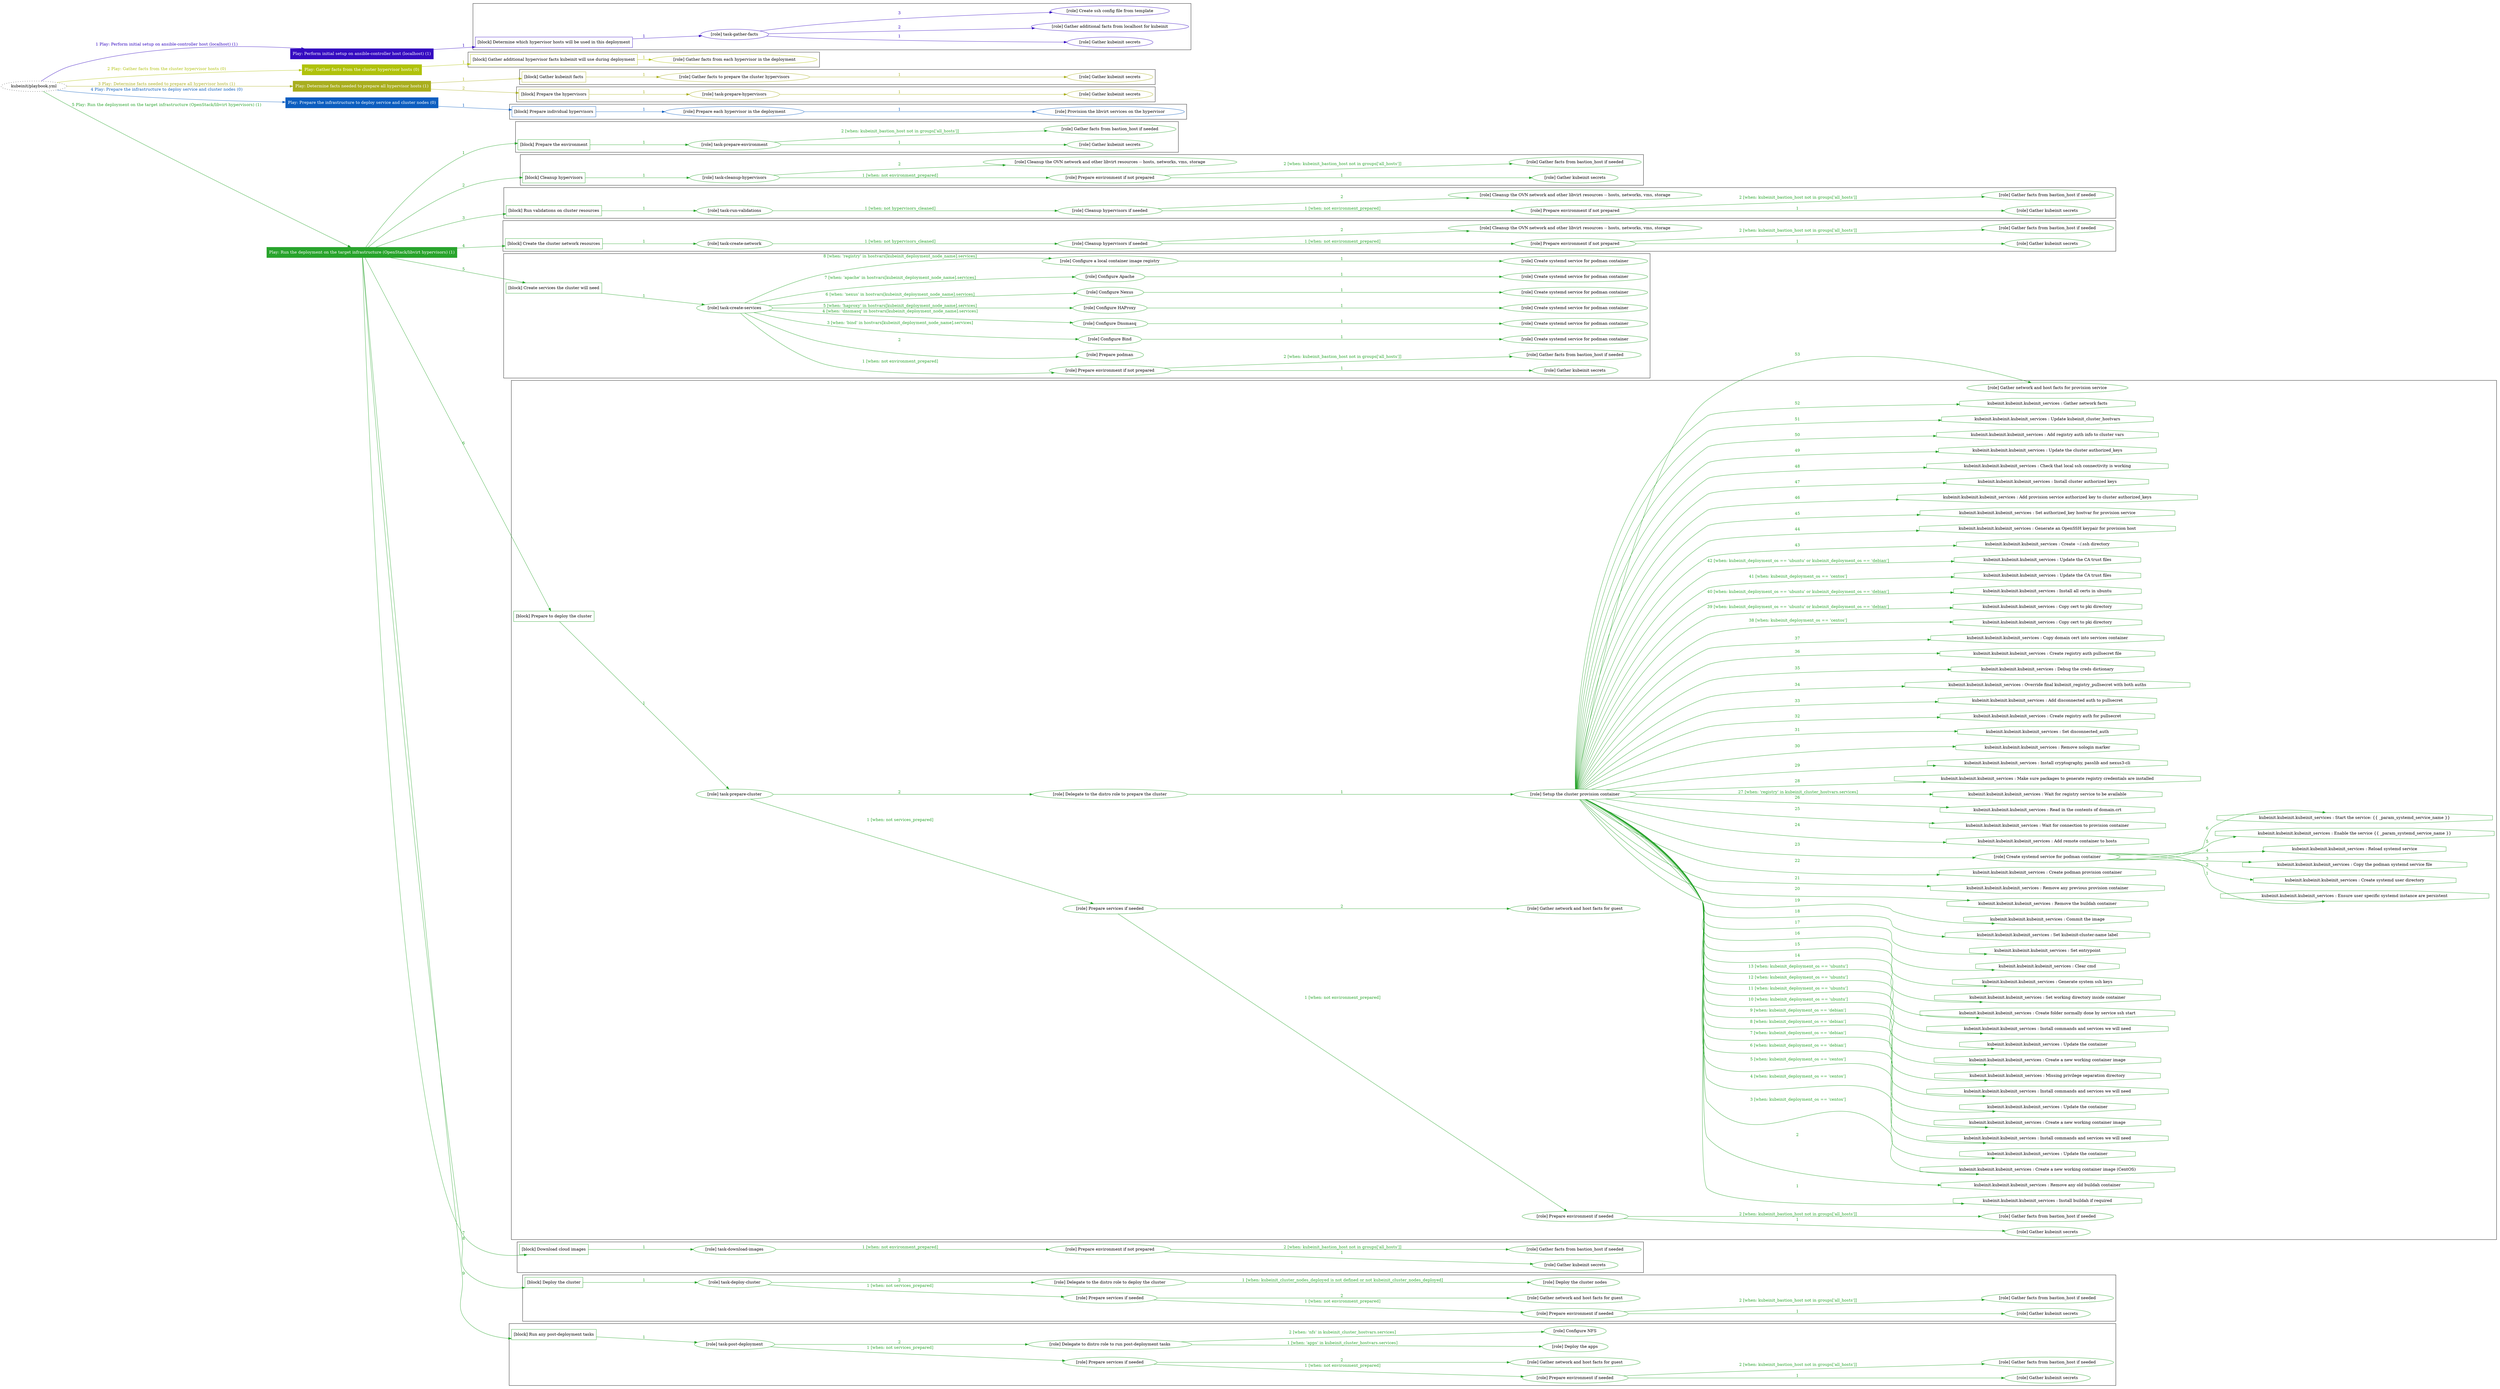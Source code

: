digraph {
	graph [concentrate=true ordering=in rankdir=LR ratio=fill]
	edge [esep=5 sep=10]
	"kubeinit/playbook.yml" [URL="/home/runner/work/kubeinit/kubeinit/kubeinit/playbook.yml" id=playbook_88936260 style=dotted]
	"kubeinit/playbook.yml" -> play_17d88ae5 [label="1 Play: Perform initial setup on ansible-controller host (localhost) (1)" color="#350bc1" fontcolor="#350bc1" id=edge_play_17d88ae5 labeltooltip="1 Play: Perform initial setup on ansible-controller host (localhost) (1)" tooltip="1 Play: Perform initial setup on ansible-controller host (localhost) (1)"]
	subgraph "Play: Perform initial setup on ansible-controller host (localhost) (1)" {
		play_17d88ae5 [label="Play: Perform initial setup on ansible-controller host (localhost) (1)" URL="/home/runner/work/kubeinit/kubeinit/kubeinit/playbook.yml" color="#350bc1" fontcolor="#ffffff" id=play_17d88ae5 shape=box style=filled tooltip=localhost]
		play_17d88ae5 -> block_68052c6e [label=1 color="#350bc1" fontcolor="#350bc1" id=edge_block_68052c6e labeltooltip=1 tooltip=1]
		subgraph cluster_block_68052c6e {
			block_68052c6e [label="[block] Determine which hypervisor hosts will be used in this deployment" URL="/home/runner/work/kubeinit/kubeinit/kubeinit/playbook.yml" color="#350bc1" id=block_68052c6e labeltooltip="Determine which hypervisor hosts will be used in this deployment" shape=box tooltip="Determine which hypervisor hosts will be used in this deployment"]
			block_68052c6e -> role_fa85b18b [label="1 " color="#350bc1" fontcolor="#350bc1" id=edge_role_fa85b18b labeltooltip="1 " tooltip="1 "]
			subgraph "task-gather-facts" {
				role_fa85b18b [label="[role] task-gather-facts" URL="/home/runner/work/kubeinit/kubeinit/kubeinit/playbook.yml" color="#350bc1" id=role_fa85b18b tooltip="task-gather-facts"]
				role_fa85b18b -> role_d0d1e813 [label="1 " color="#350bc1" fontcolor="#350bc1" id=edge_role_d0d1e813 labeltooltip="1 " tooltip="1 "]
				subgraph "Gather kubeinit secrets" {
					role_d0d1e813 [label="[role] Gather kubeinit secrets" URL="/home/runner/.ansible/collections/ansible_collections/kubeinit/kubeinit/roles/kubeinit_prepare/tasks/build_hypervisors_group.yml" color="#350bc1" id=role_d0d1e813 tooltip="Gather kubeinit secrets"]
				}
				role_fa85b18b -> role_dd6bd1df [label="2 " color="#350bc1" fontcolor="#350bc1" id=edge_role_dd6bd1df labeltooltip="2 " tooltip="2 "]
				subgraph "Gather additional facts from localhost for kubeinit" {
					role_dd6bd1df [label="[role] Gather additional facts from localhost for kubeinit" URL="/home/runner/.ansible/collections/ansible_collections/kubeinit/kubeinit/roles/kubeinit_prepare/tasks/build_hypervisors_group.yml" color="#350bc1" id=role_dd6bd1df tooltip="Gather additional facts from localhost for kubeinit"]
				}
				role_fa85b18b -> role_ef481669 [label="3 " color="#350bc1" fontcolor="#350bc1" id=edge_role_ef481669 labeltooltip="3 " tooltip="3 "]
				subgraph "Create ssh config file from template" {
					role_ef481669 [label="[role] Create ssh config file from template" URL="/home/runner/.ansible/collections/ansible_collections/kubeinit/kubeinit/roles/kubeinit_prepare/tasks/build_hypervisors_group.yml" color="#350bc1" id=role_ef481669 tooltip="Create ssh config file from template"]
				}
			}
		}
	}
	"kubeinit/playbook.yml" -> play_a771afad [label="2 Play: Gather facts from the cluster hypervisor hosts (0)" color="#b0c20a" fontcolor="#b0c20a" id=edge_play_a771afad labeltooltip="2 Play: Gather facts from the cluster hypervisor hosts (0)" tooltip="2 Play: Gather facts from the cluster hypervisor hosts (0)"]
	subgraph "Play: Gather facts from the cluster hypervisor hosts (0)" {
		play_a771afad [label="Play: Gather facts from the cluster hypervisor hosts (0)" URL="/home/runner/work/kubeinit/kubeinit/kubeinit/playbook.yml" color="#b0c20a" fontcolor="#ffffff" id=play_a771afad shape=box style=filled tooltip="Play: Gather facts from the cluster hypervisor hosts (0)"]
		play_a771afad -> block_887c2781 [label=1 color="#b0c20a" fontcolor="#b0c20a" id=edge_block_887c2781 labeltooltip=1 tooltip=1]
		subgraph cluster_block_887c2781 {
			block_887c2781 [label="[block] Gather additional hypervisor facts kubeinit will use during deployment" URL="/home/runner/work/kubeinit/kubeinit/kubeinit/playbook.yml" color="#b0c20a" id=block_887c2781 labeltooltip="Gather additional hypervisor facts kubeinit will use during deployment" shape=box tooltip="Gather additional hypervisor facts kubeinit will use during deployment"]
			block_887c2781 -> role_87debfd8 [label="1 " color="#b0c20a" fontcolor="#b0c20a" id=edge_role_87debfd8 labeltooltip="1 " tooltip="1 "]
			subgraph "Gather facts from each hypervisor in the deployment" {
				role_87debfd8 [label="[role] Gather facts from each hypervisor in the deployment" URL="/home/runner/work/kubeinit/kubeinit/kubeinit/playbook.yml" color="#b0c20a" id=role_87debfd8 tooltip="Gather facts from each hypervisor in the deployment"]
			}
		}
	}
	"kubeinit/playbook.yml" -> play_809e11e8 [label="3 Play: Determine facts needed to prepare all hypervisor hosts (1)" color="#a9ae1e" fontcolor="#a9ae1e" id=edge_play_809e11e8 labeltooltip="3 Play: Determine facts needed to prepare all hypervisor hosts (1)" tooltip="3 Play: Determine facts needed to prepare all hypervisor hosts (1)"]
	subgraph "Play: Determine facts needed to prepare all hypervisor hosts (1)" {
		play_809e11e8 [label="Play: Determine facts needed to prepare all hypervisor hosts (1)" URL="/home/runner/work/kubeinit/kubeinit/kubeinit/playbook.yml" color="#a9ae1e" fontcolor="#ffffff" id=play_809e11e8 shape=box style=filled tooltip=localhost]
		play_809e11e8 -> block_d27cc08c [label=1 color="#a9ae1e" fontcolor="#a9ae1e" id=edge_block_d27cc08c labeltooltip=1 tooltip=1]
		subgraph cluster_block_d27cc08c {
			block_d27cc08c [label="[block] Gather kubeinit facts" URL="/home/runner/work/kubeinit/kubeinit/kubeinit/playbook.yml" color="#a9ae1e" id=block_d27cc08c labeltooltip="Gather kubeinit facts" shape=box tooltip="Gather kubeinit facts"]
			block_d27cc08c -> role_e309b05d [label="1 " color="#a9ae1e" fontcolor="#a9ae1e" id=edge_role_e309b05d labeltooltip="1 " tooltip="1 "]
			subgraph "Gather facts to prepare the cluster hypervisors" {
				role_e309b05d [label="[role] Gather facts to prepare the cluster hypervisors" URL="/home/runner/work/kubeinit/kubeinit/kubeinit/playbook.yml" color="#a9ae1e" id=role_e309b05d tooltip="Gather facts to prepare the cluster hypervisors"]
				role_e309b05d -> role_e4cbab09 [label="1 " color="#a9ae1e" fontcolor="#a9ae1e" id=edge_role_e4cbab09 labeltooltip="1 " tooltip="1 "]
				subgraph "Gather kubeinit secrets" {
					role_e4cbab09 [label="[role] Gather kubeinit secrets" URL="/home/runner/.ansible/collections/ansible_collections/kubeinit/kubeinit/roles/kubeinit_prepare/tasks/gather_kubeinit_facts.yml" color="#a9ae1e" id=role_e4cbab09 tooltip="Gather kubeinit secrets"]
				}
			}
		}
		play_809e11e8 -> block_3a3a77a3 [label=2 color="#a9ae1e" fontcolor="#a9ae1e" id=edge_block_3a3a77a3 labeltooltip=2 tooltip=2]
		subgraph cluster_block_3a3a77a3 {
			block_3a3a77a3 [label="[block] Prepare the hypervisors" URL="/home/runner/work/kubeinit/kubeinit/kubeinit/playbook.yml" color="#a9ae1e" id=block_3a3a77a3 labeltooltip="Prepare the hypervisors" shape=box tooltip="Prepare the hypervisors"]
			block_3a3a77a3 -> role_9d301440 [label="1 " color="#a9ae1e" fontcolor="#a9ae1e" id=edge_role_9d301440 labeltooltip="1 " tooltip="1 "]
			subgraph "task-prepare-hypervisors" {
				role_9d301440 [label="[role] task-prepare-hypervisors" URL="/home/runner/work/kubeinit/kubeinit/kubeinit/playbook.yml" color="#a9ae1e" id=role_9d301440 tooltip="task-prepare-hypervisors"]
				role_9d301440 -> role_d6780585 [label="1 " color="#a9ae1e" fontcolor="#a9ae1e" id=edge_role_d6780585 labeltooltip="1 " tooltip="1 "]
				subgraph "Gather kubeinit secrets" {
					role_d6780585 [label="[role] Gather kubeinit secrets" URL="/home/runner/.ansible/collections/ansible_collections/kubeinit/kubeinit/roles/kubeinit_prepare/tasks/gather_kubeinit_facts.yml" color="#a9ae1e" id=role_d6780585 tooltip="Gather kubeinit secrets"]
				}
			}
		}
	}
	"kubeinit/playbook.yml" -> play_e749a3b6 [label="4 Play: Prepare the infrastructure to deploy service and cluster nodes (0)" color="#0c5ec0" fontcolor="#0c5ec0" id=edge_play_e749a3b6 labeltooltip="4 Play: Prepare the infrastructure to deploy service and cluster nodes (0)" tooltip="4 Play: Prepare the infrastructure to deploy service and cluster nodes (0)"]
	subgraph "Play: Prepare the infrastructure to deploy service and cluster nodes (0)" {
		play_e749a3b6 [label="Play: Prepare the infrastructure to deploy service and cluster nodes (0)" URL="/home/runner/work/kubeinit/kubeinit/kubeinit/playbook.yml" color="#0c5ec0" fontcolor="#ffffff" id=play_e749a3b6 shape=box style=filled tooltip="Play: Prepare the infrastructure to deploy service and cluster nodes (0)"]
		play_e749a3b6 -> block_2b0877c3 [label=1 color="#0c5ec0" fontcolor="#0c5ec0" id=edge_block_2b0877c3 labeltooltip=1 tooltip=1]
		subgraph cluster_block_2b0877c3 {
			block_2b0877c3 [label="[block] Prepare individual hypervisors" URL="/home/runner/work/kubeinit/kubeinit/kubeinit/playbook.yml" color="#0c5ec0" id=block_2b0877c3 labeltooltip="Prepare individual hypervisors" shape=box tooltip="Prepare individual hypervisors"]
			block_2b0877c3 -> role_b501eba5 [label="1 " color="#0c5ec0" fontcolor="#0c5ec0" id=edge_role_b501eba5 labeltooltip="1 " tooltip="1 "]
			subgraph "Prepare each hypervisor in the deployment" {
				role_b501eba5 [label="[role] Prepare each hypervisor in the deployment" URL="/home/runner/work/kubeinit/kubeinit/kubeinit/playbook.yml" color="#0c5ec0" id=role_b501eba5 tooltip="Prepare each hypervisor in the deployment"]
				role_b501eba5 -> role_5a90b572 [label="1 " color="#0c5ec0" fontcolor="#0c5ec0" id=edge_role_5a90b572 labeltooltip="1 " tooltip="1 "]
				subgraph "Provision the libvirt services on the hypervisor" {
					role_5a90b572 [label="[role] Provision the libvirt services on the hypervisor" URL="/home/runner/.ansible/collections/ansible_collections/kubeinit/kubeinit/roles/kubeinit_prepare/tasks/prepare_hypervisor.yml" color="#0c5ec0" id=role_5a90b572 tooltip="Provision the libvirt services on the hypervisor"]
				}
			}
		}
	}
	"kubeinit/playbook.yml" -> play_c36d979a [label="5 Play: Run the deployment on the target infrastructure (OpenStack/libvirt hypervisors) (1)" color="#28a42c" fontcolor="#28a42c" id=edge_play_c36d979a labeltooltip="5 Play: Run the deployment on the target infrastructure (OpenStack/libvirt hypervisors) (1)" tooltip="5 Play: Run the deployment on the target infrastructure (OpenStack/libvirt hypervisors) (1)"]
	subgraph "Play: Run the deployment on the target infrastructure (OpenStack/libvirt hypervisors) (1)" {
		play_c36d979a [label="Play: Run the deployment on the target infrastructure (OpenStack/libvirt hypervisors) (1)" URL="/home/runner/work/kubeinit/kubeinit/kubeinit/playbook.yml" color="#28a42c" fontcolor="#ffffff" id=play_c36d979a shape=box style=filled tooltip=localhost]
		play_c36d979a -> block_e8e39038 [label=1 color="#28a42c" fontcolor="#28a42c" id=edge_block_e8e39038 labeltooltip=1 tooltip=1]
		subgraph cluster_block_e8e39038 {
			block_e8e39038 [label="[block] Prepare the environment" URL="/home/runner/work/kubeinit/kubeinit/kubeinit/playbook.yml" color="#28a42c" id=block_e8e39038 labeltooltip="Prepare the environment" shape=box tooltip="Prepare the environment"]
			block_e8e39038 -> role_37f1b407 [label="1 " color="#28a42c" fontcolor="#28a42c" id=edge_role_37f1b407 labeltooltip="1 " tooltip="1 "]
			subgraph "task-prepare-environment" {
				role_37f1b407 [label="[role] task-prepare-environment" URL="/home/runner/work/kubeinit/kubeinit/kubeinit/playbook.yml" color="#28a42c" id=role_37f1b407 tooltip="task-prepare-environment"]
				role_37f1b407 -> role_04c76886 [label="1 " color="#28a42c" fontcolor="#28a42c" id=edge_role_04c76886 labeltooltip="1 " tooltip="1 "]
				subgraph "Gather kubeinit secrets" {
					role_04c76886 [label="[role] Gather kubeinit secrets" URL="/home/runner/.ansible/collections/ansible_collections/kubeinit/kubeinit/roles/kubeinit_prepare/tasks/gather_kubeinit_facts.yml" color="#28a42c" id=role_04c76886 tooltip="Gather kubeinit secrets"]
				}
				role_37f1b407 -> role_60925ef9 [label="2 [when: kubeinit_bastion_host not in groups['all_hosts']]" color="#28a42c" fontcolor="#28a42c" id=edge_role_60925ef9 labeltooltip="2 [when: kubeinit_bastion_host not in groups['all_hosts']]" tooltip="2 [when: kubeinit_bastion_host not in groups['all_hosts']]"]
				subgraph "Gather facts from bastion_host if needed" {
					role_60925ef9 [label="[role] Gather facts from bastion_host if needed" URL="/home/runner/.ansible/collections/ansible_collections/kubeinit/kubeinit/roles/kubeinit_prepare/tasks/main.yml" color="#28a42c" id=role_60925ef9 tooltip="Gather facts from bastion_host if needed"]
				}
			}
		}
		play_c36d979a -> block_6d9fc59a [label=2 color="#28a42c" fontcolor="#28a42c" id=edge_block_6d9fc59a labeltooltip=2 tooltip=2]
		subgraph cluster_block_6d9fc59a {
			block_6d9fc59a [label="[block] Cleanup hypervisors" URL="/home/runner/work/kubeinit/kubeinit/kubeinit/playbook.yml" color="#28a42c" id=block_6d9fc59a labeltooltip="Cleanup hypervisors" shape=box tooltip="Cleanup hypervisors"]
			block_6d9fc59a -> role_f0403bff [label="1 " color="#28a42c" fontcolor="#28a42c" id=edge_role_f0403bff labeltooltip="1 " tooltip="1 "]
			subgraph "task-cleanup-hypervisors" {
				role_f0403bff [label="[role] task-cleanup-hypervisors" URL="/home/runner/work/kubeinit/kubeinit/kubeinit/playbook.yml" color="#28a42c" id=role_f0403bff tooltip="task-cleanup-hypervisors"]
				role_f0403bff -> role_e3ac8f25 [label="1 [when: not environment_prepared]" color="#28a42c" fontcolor="#28a42c" id=edge_role_e3ac8f25 labeltooltip="1 [when: not environment_prepared]" tooltip="1 [when: not environment_prepared]"]
				subgraph "Prepare environment if not prepared" {
					role_e3ac8f25 [label="[role] Prepare environment if not prepared" URL="/home/runner/.ansible/collections/ansible_collections/kubeinit/kubeinit/roles/kubeinit_libvirt/tasks/cleanup_hypervisors.yml" color="#28a42c" id=role_e3ac8f25 tooltip="Prepare environment if not prepared"]
					role_e3ac8f25 -> role_581b06ae [label="1 " color="#28a42c" fontcolor="#28a42c" id=edge_role_581b06ae labeltooltip="1 " tooltip="1 "]
					subgraph "Gather kubeinit secrets" {
						role_581b06ae [label="[role] Gather kubeinit secrets" URL="/home/runner/.ansible/collections/ansible_collections/kubeinit/kubeinit/roles/kubeinit_prepare/tasks/gather_kubeinit_facts.yml" color="#28a42c" id=role_581b06ae tooltip="Gather kubeinit secrets"]
					}
					role_e3ac8f25 -> role_81afa1b9 [label="2 [when: kubeinit_bastion_host not in groups['all_hosts']]" color="#28a42c" fontcolor="#28a42c" id=edge_role_81afa1b9 labeltooltip="2 [when: kubeinit_bastion_host not in groups['all_hosts']]" tooltip="2 [when: kubeinit_bastion_host not in groups['all_hosts']]"]
					subgraph "Gather facts from bastion_host if needed" {
						role_81afa1b9 [label="[role] Gather facts from bastion_host if needed" URL="/home/runner/.ansible/collections/ansible_collections/kubeinit/kubeinit/roles/kubeinit_prepare/tasks/main.yml" color="#28a42c" id=role_81afa1b9 tooltip="Gather facts from bastion_host if needed"]
					}
				}
				role_f0403bff -> role_5710e18e [label="2 " color="#28a42c" fontcolor="#28a42c" id=edge_role_5710e18e labeltooltip="2 " tooltip="2 "]
				subgraph "Cleanup the OVN network and other libvirt resources -- hosts, networks, vms, storage" {
					role_5710e18e [label="[role] Cleanup the OVN network and other libvirt resources -- hosts, networks, vms, storage" URL="/home/runner/.ansible/collections/ansible_collections/kubeinit/kubeinit/roles/kubeinit_libvirt/tasks/cleanup_hypervisors.yml" color="#28a42c" id=role_5710e18e tooltip="Cleanup the OVN network and other libvirt resources -- hosts, networks, vms, storage"]
				}
			}
		}
		play_c36d979a -> block_a8d07df7 [label=3 color="#28a42c" fontcolor="#28a42c" id=edge_block_a8d07df7 labeltooltip=3 tooltip=3]
		subgraph cluster_block_a8d07df7 {
			block_a8d07df7 [label="[block] Run validations on cluster resources" URL="/home/runner/work/kubeinit/kubeinit/kubeinit/playbook.yml" color="#28a42c" id=block_a8d07df7 labeltooltip="Run validations on cluster resources" shape=box tooltip="Run validations on cluster resources"]
			block_a8d07df7 -> role_e2ab4e72 [label="1 " color="#28a42c" fontcolor="#28a42c" id=edge_role_e2ab4e72 labeltooltip="1 " tooltip="1 "]
			subgraph "task-run-validations" {
				role_e2ab4e72 [label="[role] task-run-validations" URL="/home/runner/work/kubeinit/kubeinit/kubeinit/playbook.yml" color="#28a42c" id=role_e2ab4e72 tooltip="task-run-validations"]
				role_e2ab4e72 -> role_a0eb1e6a [label="1 [when: not hypervisors_cleaned]" color="#28a42c" fontcolor="#28a42c" id=edge_role_a0eb1e6a labeltooltip="1 [when: not hypervisors_cleaned]" tooltip="1 [when: not hypervisors_cleaned]"]
				subgraph "Cleanup hypervisors if needed" {
					role_a0eb1e6a [label="[role] Cleanup hypervisors if needed" URL="/home/runner/.ansible/collections/ansible_collections/kubeinit/kubeinit/roles/kubeinit_validations/tasks/main.yml" color="#28a42c" id=role_a0eb1e6a tooltip="Cleanup hypervisors if needed"]
					role_a0eb1e6a -> role_c3751a08 [label="1 [when: not environment_prepared]" color="#28a42c" fontcolor="#28a42c" id=edge_role_c3751a08 labeltooltip="1 [when: not environment_prepared]" tooltip="1 [when: not environment_prepared]"]
					subgraph "Prepare environment if not prepared" {
						role_c3751a08 [label="[role] Prepare environment if not prepared" URL="/home/runner/.ansible/collections/ansible_collections/kubeinit/kubeinit/roles/kubeinit_libvirt/tasks/cleanup_hypervisors.yml" color="#28a42c" id=role_c3751a08 tooltip="Prepare environment if not prepared"]
						role_c3751a08 -> role_d8fb1449 [label="1 " color="#28a42c" fontcolor="#28a42c" id=edge_role_d8fb1449 labeltooltip="1 " tooltip="1 "]
						subgraph "Gather kubeinit secrets" {
							role_d8fb1449 [label="[role] Gather kubeinit secrets" URL="/home/runner/.ansible/collections/ansible_collections/kubeinit/kubeinit/roles/kubeinit_prepare/tasks/gather_kubeinit_facts.yml" color="#28a42c" id=role_d8fb1449 tooltip="Gather kubeinit secrets"]
						}
						role_c3751a08 -> role_af54c0f1 [label="2 [when: kubeinit_bastion_host not in groups['all_hosts']]" color="#28a42c" fontcolor="#28a42c" id=edge_role_af54c0f1 labeltooltip="2 [when: kubeinit_bastion_host not in groups['all_hosts']]" tooltip="2 [when: kubeinit_bastion_host not in groups['all_hosts']]"]
						subgraph "Gather facts from bastion_host if needed" {
							role_af54c0f1 [label="[role] Gather facts from bastion_host if needed" URL="/home/runner/.ansible/collections/ansible_collections/kubeinit/kubeinit/roles/kubeinit_prepare/tasks/main.yml" color="#28a42c" id=role_af54c0f1 tooltip="Gather facts from bastion_host if needed"]
						}
					}
					role_a0eb1e6a -> role_0e9a3946 [label="2 " color="#28a42c" fontcolor="#28a42c" id=edge_role_0e9a3946 labeltooltip="2 " tooltip="2 "]
					subgraph "Cleanup the OVN network and other libvirt resources -- hosts, networks, vms, storage" {
						role_0e9a3946 [label="[role] Cleanup the OVN network and other libvirt resources -- hosts, networks, vms, storage" URL="/home/runner/.ansible/collections/ansible_collections/kubeinit/kubeinit/roles/kubeinit_libvirt/tasks/cleanup_hypervisors.yml" color="#28a42c" id=role_0e9a3946 tooltip="Cleanup the OVN network and other libvirt resources -- hosts, networks, vms, storage"]
					}
				}
			}
		}
		play_c36d979a -> block_3e8a91c1 [label=4 color="#28a42c" fontcolor="#28a42c" id=edge_block_3e8a91c1 labeltooltip=4 tooltip=4]
		subgraph cluster_block_3e8a91c1 {
			block_3e8a91c1 [label="[block] Create the cluster network resources" URL="/home/runner/work/kubeinit/kubeinit/kubeinit/playbook.yml" color="#28a42c" id=block_3e8a91c1 labeltooltip="Create the cluster network resources" shape=box tooltip="Create the cluster network resources"]
			block_3e8a91c1 -> role_ad8b48d5 [label="1 " color="#28a42c" fontcolor="#28a42c" id=edge_role_ad8b48d5 labeltooltip="1 " tooltip="1 "]
			subgraph "task-create-network" {
				role_ad8b48d5 [label="[role] task-create-network" URL="/home/runner/work/kubeinit/kubeinit/kubeinit/playbook.yml" color="#28a42c" id=role_ad8b48d5 tooltip="task-create-network"]
				role_ad8b48d5 -> role_37d71419 [label="1 [when: not hypervisors_cleaned]" color="#28a42c" fontcolor="#28a42c" id=edge_role_37d71419 labeltooltip="1 [when: not hypervisors_cleaned]" tooltip="1 [when: not hypervisors_cleaned]"]
				subgraph "Cleanup hypervisors if needed" {
					role_37d71419 [label="[role] Cleanup hypervisors if needed" URL="/home/runner/.ansible/collections/ansible_collections/kubeinit/kubeinit/roles/kubeinit_libvirt/tasks/create_network.yml" color="#28a42c" id=role_37d71419 tooltip="Cleanup hypervisors if needed"]
					role_37d71419 -> role_a00fdff7 [label="1 [when: not environment_prepared]" color="#28a42c" fontcolor="#28a42c" id=edge_role_a00fdff7 labeltooltip="1 [when: not environment_prepared]" tooltip="1 [when: not environment_prepared]"]
					subgraph "Prepare environment if not prepared" {
						role_a00fdff7 [label="[role] Prepare environment if not prepared" URL="/home/runner/.ansible/collections/ansible_collections/kubeinit/kubeinit/roles/kubeinit_libvirt/tasks/cleanup_hypervisors.yml" color="#28a42c" id=role_a00fdff7 tooltip="Prepare environment if not prepared"]
						role_a00fdff7 -> role_7abb4bc9 [label="1 " color="#28a42c" fontcolor="#28a42c" id=edge_role_7abb4bc9 labeltooltip="1 " tooltip="1 "]
						subgraph "Gather kubeinit secrets" {
							role_7abb4bc9 [label="[role] Gather kubeinit secrets" URL="/home/runner/.ansible/collections/ansible_collections/kubeinit/kubeinit/roles/kubeinit_prepare/tasks/gather_kubeinit_facts.yml" color="#28a42c" id=role_7abb4bc9 tooltip="Gather kubeinit secrets"]
						}
						role_a00fdff7 -> role_5b3b3b7b [label="2 [when: kubeinit_bastion_host not in groups['all_hosts']]" color="#28a42c" fontcolor="#28a42c" id=edge_role_5b3b3b7b labeltooltip="2 [when: kubeinit_bastion_host not in groups['all_hosts']]" tooltip="2 [when: kubeinit_bastion_host not in groups['all_hosts']]"]
						subgraph "Gather facts from bastion_host if needed" {
							role_5b3b3b7b [label="[role] Gather facts from bastion_host if needed" URL="/home/runner/.ansible/collections/ansible_collections/kubeinit/kubeinit/roles/kubeinit_prepare/tasks/main.yml" color="#28a42c" id=role_5b3b3b7b tooltip="Gather facts from bastion_host if needed"]
						}
					}
					role_37d71419 -> role_8c381ff3 [label="2 " color="#28a42c" fontcolor="#28a42c" id=edge_role_8c381ff3 labeltooltip="2 " tooltip="2 "]
					subgraph "Cleanup the OVN network and other libvirt resources -- hosts, networks, vms, storage" {
						role_8c381ff3 [label="[role] Cleanup the OVN network and other libvirt resources -- hosts, networks, vms, storage" URL="/home/runner/.ansible/collections/ansible_collections/kubeinit/kubeinit/roles/kubeinit_libvirt/tasks/cleanup_hypervisors.yml" color="#28a42c" id=role_8c381ff3 tooltip="Cleanup the OVN network and other libvirt resources -- hosts, networks, vms, storage"]
					}
				}
			}
		}
		play_c36d979a -> block_48eb092f [label=5 color="#28a42c" fontcolor="#28a42c" id=edge_block_48eb092f labeltooltip=5 tooltip=5]
		subgraph cluster_block_48eb092f {
			block_48eb092f [label="[block] Create services the cluster will need" URL="/home/runner/work/kubeinit/kubeinit/kubeinit/playbook.yml" color="#28a42c" id=block_48eb092f labeltooltip="Create services the cluster will need" shape=box tooltip="Create services the cluster will need"]
			block_48eb092f -> role_b27e6d25 [label="1 " color="#28a42c" fontcolor="#28a42c" id=edge_role_b27e6d25 labeltooltip="1 " tooltip="1 "]
			subgraph "task-create-services" {
				role_b27e6d25 [label="[role] task-create-services" URL="/home/runner/work/kubeinit/kubeinit/kubeinit/playbook.yml" color="#28a42c" id=role_b27e6d25 tooltip="task-create-services"]
				role_b27e6d25 -> role_0aa40fab [label="1 [when: not environment_prepared]" color="#28a42c" fontcolor="#28a42c" id=edge_role_0aa40fab labeltooltip="1 [when: not environment_prepared]" tooltip="1 [when: not environment_prepared]"]
				subgraph "Prepare environment if not prepared" {
					role_0aa40fab [label="[role] Prepare environment if not prepared" URL="/home/runner/.ansible/collections/ansible_collections/kubeinit/kubeinit/roles/kubeinit_services/tasks/main.yml" color="#28a42c" id=role_0aa40fab tooltip="Prepare environment if not prepared"]
					role_0aa40fab -> role_68eae1ba [label="1 " color="#28a42c" fontcolor="#28a42c" id=edge_role_68eae1ba labeltooltip="1 " tooltip="1 "]
					subgraph "Gather kubeinit secrets" {
						role_68eae1ba [label="[role] Gather kubeinit secrets" URL="/home/runner/.ansible/collections/ansible_collections/kubeinit/kubeinit/roles/kubeinit_prepare/tasks/gather_kubeinit_facts.yml" color="#28a42c" id=role_68eae1ba tooltip="Gather kubeinit secrets"]
					}
					role_0aa40fab -> role_6f90e6a4 [label="2 [when: kubeinit_bastion_host not in groups['all_hosts']]" color="#28a42c" fontcolor="#28a42c" id=edge_role_6f90e6a4 labeltooltip="2 [when: kubeinit_bastion_host not in groups['all_hosts']]" tooltip="2 [when: kubeinit_bastion_host not in groups['all_hosts']]"]
					subgraph "Gather facts from bastion_host if needed" {
						role_6f90e6a4 [label="[role] Gather facts from bastion_host if needed" URL="/home/runner/.ansible/collections/ansible_collections/kubeinit/kubeinit/roles/kubeinit_prepare/tasks/main.yml" color="#28a42c" id=role_6f90e6a4 tooltip="Gather facts from bastion_host if needed"]
					}
				}
				role_b27e6d25 -> role_cfbc9a04 [label="2 " color="#28a42c" fontcolor="#28a42c" id=edge_role_cfbc9a04 labeltooltip="2 " tooltip="2 "]
				subgraph "Prepare podman" {
					role_cfbc9a04 [label="[role] Prepare podman" URL="/home/runner/.ansible/collections/ansible_collections/kubeinit/kubeinit/roles/kubeinit_services/tasks/00_create_service_pod.yml" color="#28a42c" id=role_cfbc9a04 tooltip="Prepare podman"]
				}
				role_b27e6d25 -> role_872f26a6 [label="3 [when: 'bind' in hostvars[kubeinit_deployment_node_name].services]" color="#28a42c" fontcolor="#28a42c" id=edge_role_872f26a6 labeltooltip="3 [when: 'bind' in hostvars[kubeinit_deployment_node_name].services]" tooltip="3 [when: 'bind' in hostvars[kubeinit_deployment_node_name].services]"]
				subgraph "Configure Bind" {
					role_872f26a6 [label="[role] Configure Bind" URL="/home/runner/.ansible/collections/ansible_collections/kubeinit/kubeinit/roles/kubeinit_services/tasks/start_services_containers.yml" color="#28a42c" id=role_872f26a6 tooltip="Configure Bind"]
					role_872f26a6 -> role_1720ea53 [label="1 " color="#28a42c" fontcolor="#28a42c" id=edge_role_1720ea53 labeltooltip="1 " tooltip="1 "]
					subgraph "Create systemd service for podman container" {
						role_1720ea53 [label="[role] Create systemd service for podman container" URL="/home/runner/.ansible/collections/ansible_collections/kubeinit/kubeinit/roles/kubeinit_bind/tasks/main.yml" color="#28a42c" id=role_1720ea53 tooltip="Create systemd service for podman container"]
					}
				}
				role_b27e6d25 -> role_0ec35766 [label="4 [when: 'dnsmasq' in hostvars[kubeinit_deployment_node_name].services]" color="#28a42c" fontcolor="#28a42c" id=edge_role_0ec35766 labeltooltip="4 [when: 'dnsmasq' in hostvars[kubeinit_deployment_node_name].services]" tooltip="4 [when: 'dnsmasq' in hostvars[kubeinit_deployment_node_name].services]"]
				subgraph "Configure Dnsmasq" {
					role_0ec35766 [label="[role] Configure Dnsmasq" URL="/home/runner/.ansible/collections/ansible_collections/kubeinit/kubeinit/roles/kubeinit_services/tasks/start_services_containers.yml" color="#28a42c" id=role_0ec35766 tooltip="Configure Dnsmasq"]
					role_0ec35766 -> role_1319ff4b [label="1 " color="#28a42c" fontcolor="#28a42c" id=edge_role_1319ff4b labeltooltip="1 " tooltip="1 "]
					subgraph "Create systemd service for podman container" {
						role_1319ff4b [label="[role] Create systemd service for podman container" URL="/home/runner/.ansible/collections/ansible_collections/kubeinit/kubeinit/roles/kubeinit_dnsmasq/tasks/main.yml" color="#28a42c" id=role_1319ff4b tooltip="Create systemd service for podman container"]
					}
				}
				role_b27e6d25 -> role_459b41d5 [label="5 [when: 'haproxy' in hostvars[kubeinit_deployment_node_name].services]" color="#28a42c" fontcolor="#28a42c" id=edge_role_459b41d5 labeltooltip="5 [when: 'haproxy' in hostvars[kubeinit_deployment_node_name].services]" tooltip="5 [when: 'haproxy' in hostvars[kubeinit_deployment_node_name].services]"]
				subgraph "Configure HAProxy" {
					role_459b41d5 [label="[role] Configure HAProxy" URL="/home/runner/.ansible/collections/ansible_collections/kubeinit/kubeinit/roles/kubeinit_services/tasks/start_services_containers.yml" color="#28a42c" id=role_459b41d5 tooltip="Configure HAProxy"]
					role_459b41d5 -> role_4302518a [label="1 " color="#28a42c" fontcolor="#28a42c" id=edge_role_4302518a labeltooltip="1 " tooltip="1 "]
					subgraph "Create systemd service for podman container" {
						role_4302518a [label="[role] Create systemd service for podman container" URL="/home/runner/.ansible/collections/ansible_collections/kubeinit/kubeinit/roles/kubeinit_haproxy/tasks/main.yml" color="#28a42c" id=role_4302518a tooltip="Create systemd service for podman container"]
					}
				}
				role_b27e6d25 -> role_3f6cce10 [label="6 [when: 'nexus' in hostvars[kubeinit_deployment_node_name].services]" color="#28a42c" fontcolor="#28a42c" id=edge_role_3f6cce10 labeltooltip="6 [when: 'nexus' in hostvars[kubeinit_deployment_node_name].services]" tooltip="6 [when: 'nexus' in hostvars[kubeinit_deployment_node_name].services]"]
				subgraph "Configure Nexus" {
					role_3f6cce10 [label="[role] Configure Nexus" URL="/home/runner/.ansible/collections/ansible_collections/kubeinit/kubeinit/roles/kubeinit_services/tasks/start_services_containers.yml" color="#28a42c" id=role_3f6cce10 tooltip="Configure Nexus"]
					role_3f6cce10 -> role_d902d107 [label="1 " color="#28a42c" fontcolor="#28a42c" id=edge_role_d902d107 labeltooltip="1 " tooltip="1 "]
					subgraph "Create systemd service for podman container" {
						role_d902d107 [label="[role] Create systemd service for podman container" URL="/home/runner/.ansible/collections/ansible_collections/kubeinit/kubeinit/roles/kubeinit_nexus/tasks/main.yml" color="#28a42c" id=role_d902d107 tooltip="Create systemd service for podman container"]
					}
				}
				role_b27e6d25 -> role_34e822ca [label="7 [when: 'apache' in hostvars[kubeinit_deployment_node_name].services]" color="#28a42c" fontcolor="#28a42c" id=edge_role_34e822ca labeltooltip="7 [when: 'apache' in hostvars[kubeinit_deployment_node_name].services]" tooltip="7 [when: 'apache' in hostvars[kubeinit_deployment_node_name].services]"]
				subgraph "Configure Apache" {
					role_34e822ca [label="[role] Configure Apache" URL="/home/runner/.ansible/collections/ansible_collections/kubeinit/kubeinit/roles/kubeinit_services/tasks/start_services_containers.yml" color="#28a42c" id=role_34e822ca tooltip="Configure Apache"]
					role_34e822ca -> role_ab8f0ab2 [label="1 " color="#28a42c" fontcolor="#28a42c" id=edge_role_ab8f0ab2 labeltooltip="1 " tooltip="1 "]
					subgraph "Create systemd service for podman container" {
						role_ab8f0ab2 [label="[role] Create systemd service for podman container" URL="/home/runner/.ansible/collections/ansible_collections/kubeinit/kubeinit/roles/kubeinit_apache/tasks/main.yml" color="#28a42c" id=role_ab8f0ab2 tooltip="Create systemd service for podman container"]
					}
				}
				role_b27e6d25 -> role_81c2eb86 [label="8 [when: 'registry' in hostvars[kubeinit_deployment_node_name].services]" color="#28a42c" fontcolor="#28a42c" id=edge_role_81c2eb86 labeltooltip="8 [when: 'registry' in hostvars[kubeinit_deployment_node_name].services]" tooltip="8 [when: 'registry' in hostvars[kubeinit_deployment_node_name].services]"]
				subgraph "Configure a local container image registry" {
					role_81c2eb86 [label="[role] Configure a local container image registry" URL="/home/runner/.ansible/collections/ansible_collections/kubeinit/kubeinit/roles/kubeinit_services/tasks/start_services_containers.yml" color="#28a42c" id=role_81c2eb86 tooltip="Configure a local container image registry"]
					role_81c2eb86 -> role_5aebb3db [label="1 " color="#28a42c" fontcolor="#28a42c" id=edge_role_5aebb3db labeltooltip="1 " tooltip="1 "]
					subgraph "Create systemd service for podman container" {
						role_5aebb3db [label="[role] Create systemd service for podman container" URL="/home/runner/.ansible/collections/ansible_collections/kubeinit/kubeinit/roles/kubeinit_registry/tasks/main.yml" color="#28a42c" id=role_5aebb3db tooltip="Create systemd service for podman container"]
					}
				}
			}
		}
		play_c36d979a -> block_9bc19c1e [label=6 color="#28a42c" fontcolor="#28a42c" id=edge_block_9bc19c1e labeltooltip=6 tooltip=6]
		subgraph cluster_block_9bc19c1e {
			block_9bc19c1e [label="[block] Prepare to deploy the cluster" URL="/home/runner/work/kubeinit/kubeinit/kubeinit/playbook.yml" color="#28a42c" id=block_9bc19c1e labeltooltip="Prepare to deploy the cluster" shape=box tooltip="Prepare to deploy the cluster"]
			block_9bc19c1e -> role_670cf88e [label="1 " color="#28a42c" fontcolor="#28a42c" id=edge_role_670cf88e labeltooltip="1 " tooltip="1 "]
			subgraph "task-prepare-cluster" {
				role_670cf88e [label="[role] task-prepare-cluster" URL="/home/runner/work/kubeinit/kubeinit/kubeinit/playbook.yml" color="#28a42c" id=role_670cf88e tooltip="task-prepare-cluster"]
				role_670cf88e -> role_0ecacaff [label="1 [when: not services_prepared]" color="#28a42c" fontcolor="#28a42c" id=edge_role_0ecacaff labeltooltip="1 [when: not services_prepared]" tooltip="1 [when: not services_prepared]"]
				subgraph "Prepare services if needed" {
					role_0ecacaff [label="[role] Prepare services if needed" URL="/home/runner/.ansible/collections/ansible_collections/kubeinit/kubeinit/roles/kubeinit_prepare/tasks/prepare_cluster.yml" color="#28a42c" id=role_0ecacaff tooltip="Prepare services if needed"]
					role_0ecacaff -> role_500add96 [label="1 [when: not environment_prepared]" color="#28a42c" fontcolor="#28a42c" id=edge_role_500add96 labeltooltip="1 [when: not environment_prepared]" tooltip="1 [when: not environment_prepared]"]
					subgraph "Prepare environment if needed" {
						role_500add96 [label="[role] Prepare environment if needed" URL="/home/runner/.ansible/collections/ansible_collections/kubeinit/kubeinit/roles/kubeinit_services/tasks/prepare_services.yml" color="#28a42c" id=role_500add96 tooltip="Prepare environment if needed"]
						role_500add96 -> role_b42eb709 [label="1 " color="#28a42c" fontcolor="#28a42c" id=edge_role_b42eb709 labeltooltip="1 " tooltip="1 "]
						subgraph "Gather kubeinit secrets" {
							role_b42eb709 [label="[role] Gather kubeinit secrets" URL="/home/runner/.ansible/collections/ansible_collections/kubeinit/kubeinit/roles/kubeinit_prepare/tasks/gather_kubeinit_facts.yml" color="#28a42c" id=role_b42eb709 tooltip="Gather kubeinit secrets"]
						}
						role_500add96 -> role_b6580f8f [label="2 [when: kubeinit_bastion_host not in groups['all_hosts']]" color="#28a42c" fontcolor="#28a42c" id=edge_role_b6580f8f labeltooltip="2 [when: kubeinit_bastion_host not in groups['all_hosts']]" tooltip="2 [when: kubeinit_bastion_host not in groups['all_hosts']]"]
						subgraph "Gather facts from bastion_host if needed" {
							role_b6580f8f [label="[role] Gather facts from bastion_host if needed" URL="/home/runner/.ansible/collections/ansible_collections/kubeinit/kubeinit/roles/kubeinit_prepare/tasks/main.yml" color="#28a42c" id=role_b6580f8f tooltip="Gather facts from bastion_host if needed"]
						}
					}
					role_0ecacaff -> role_40b59b16 [label="2 " color="#28a42c" fontcolor="#28a42c" id=edge_role_40b59b16 labeltooltip="2 " tooltip="2 "]
					subgraph "Gather network and host facts for guest" {
						role_40b59b16 [label="[role] Gather network and host facts for guest" URL="/home/runner/.ansible/collections/ansible_collections/kubeinit/kubeinit/roles/kubeinit_services/tasks/prepare_services.yml" color="#28a42c" id=role_40b59b16 tooltip="Gather network and host facts for guest"]
					}
				}
				role_670cf88e -> role_ef221d14 [label="2 " color="#28a42c" fontcolor="#28a42c" id=edge_role_ef221d14 labeltooltip="2 " tooltip="2 "]
				subgraph "Delegate to the distro role to prepare the cluster" {
					role_ef221d14 [label="[role] Delegate to the distro role to prepare the cluster" URL="/home/runner/.ansible/collections/ansible_collections/kubeinit/kubeinit/roles/kubeinit_prepare/tasks/prepare_cluster.yml" color="#28a42c" id=role_ef221d14 tooltip="Delegate to the distro role to prepare the cluster"]
					role_ef221d14 -> role_bbf30e82 [label="1 " color="#28a42c" fontcolor="#28a42c" id=edge_role_bbf30e82 labeltooltip="1 " tooltip="1 "]
					subgraph "Setup the cluster provision container" {
						role_bbf30e82 [label="[role] Setup the cluster provision container" URL="/home/runner/.ansible/collections/ansible_collections/kubeinit/kubeinit/roles/kubeinit_cdk/tasks/prepare_cluster.yml" color="#28a42c" id=role_bbf30e82 tooltip="Setup the cluster provision container"]
						task_2afc02e1 [label="kubeinit.kubeinit.kubeinit_services : Install buildah if required" URL="/home/runner/.ansible/collections/ansible_collections/kubeinit/kubeinit/roles/kubeinit_services/tasks/create_provision_container.yml" color="#28a42c" id=task_2afc02e1 shape=octagon tooltip="kubeinit.kubeinit.kubeinit_services : Install buildah if required"]
						role_bbf30e82 -> task_2afc02e1 [label="1 " color="#28a42c" fontcolor="#28a42c" id=edge_task_2afc02e1 labeltooltip="1 " tooltip="1 "]
						task_85cc0ae4 [label="kubeinit.kubeinit.kubeinit_services : Remove any old buildah container" URL="/home/runner/.ansible/collections/ansible_collections/kubeinit/kubeinit/roles/kubeinit_services/tasks/create_provision_container.yml" color="#28a42c" id=task_85cc0ae4 shape=octagon tooltip="kubeinit.kubeinit.kubeinit_services : Remove any old buildah container"]
						role_bbf30e82 -> task_85cc0ae4 [label="2 " color="#28a42c" fontcolor="#28a42c" id=edge_task_85cc0ae4 labeltooltip="2 " tooltip="2 "]
						task_fd5f9993 [label="kubeinit.kubeinit.kubeinit_services : Create a new working container image (CentOS)" URL="/home/runner/.ansible/collections/ansible_collections/kubeinit/kubeinit/roles/kubeinit_services/tasks/create_provision_container.yml" color="#28a42c" id=task_fd5f9993 shape=octagon tooltip="kubeinit.kubeinit.kubeinit_services : Create a new working container image (CentOS)"]
						role_bbf30e82 -> task_fd5f9993 [label="3 [when: kubeinit_deployment_os == 'centos']" color="#28a42c" fontcolor="#28a42c" id=edge_task_fd5f9993 labeltooltip="3 [when: kubeinit_deployment_os == 'centos']" tooltip="3 [when: kubeinit_deployment_os == 'centos']"]
						task_6c569b0d [label="kubeinit.kubeinit.kubeinit_services : Update the container" URL="/home/runner/.ansible/collections/ansible_collections/kubeinit/kubeinit/roles/kubeinit_services/tasks/create_provision_container.yml" color="#28a42c" id=task_6c569b0d shape=octagon tooltip="kubeinit.kubeinit.kubeinit_services : Update the container"]
						role_bbf30e82 -> task_6c569b0d [label="4 [when: kubeinit_deployment_os == 'centos']" color="#28a42c" fontcolor="#28a42c" id=edge_task_6c569b0d labeltooltip="4 [when: kubeinit_deployment_os == 'centos']" tooltip="4 [when: kubeinit_deployment_os == 'centos']"]
						task_608a5468 [label="kubeinit.kubeinit.kubeinit_services : Install commands and services we will need" URL="/home/runner/.ansible/collections/ansible_collections/kubeinit/kubeinit/roles/kubeinit_services/tasks/create_provision_container.yml" color="#28a42c" id=task_608a5468 shape=octagon tooltip="kubeinit.kubeinit.kubeinit_services : Install commands and services we will need"]
						role_bbf30e82 -> task_608a5468 [label="5 [when: kubeinit_deployment_os == 'centos']" color="#28a42c" fontcolor="#28a42c" id=edge_task_608a5468 labeltooltip="5 [when: kubeinit_deployment_os == 'centos']" tooltip="5 [when: kubeinit_deployment_os == 'centos']"]
						task_6d5da1fd [label="kubeinit.kubeinit.kubeinit_services : Create a new working container image" URL="/home/runner/.ansible/collections/ansible_collections/kubeinit/kubeinit/roles/kubeinit_services/tasks/create_provision_container.yml" color="#28a42c" id=task_6d5da1fd shape=octagon tooltip="kubeinit.kubeinit.kubeinit_services : Create a new working container image"]
						role_bbf30e82 -> task_6d5da1fd [label="6 [when: kubeinit_deployment_os == 'debian']" color="#28a42c" fontcolor="#28a42c" id=edge_task_6d5da1fd labeltooltip="6 [when: kubeinit_deployment_os == 'debian']" tooltip="6 [when: kubeinit_deployment_os == 'debian']"]
						task_709a0f8c [label="kubeinit.kubeinit.kubeinit_services : Update the container" URL="/home/runner/.ansible/collections/ansible_collections/kubeinit/kubeinit/roles/kubeinit_services/tasks/create_provision_container.yml" color="#28a42c" id=task_709a0f8c shape=octagon tooltip="kubeinit.kubeinit.kubeinit_services : Update the container"]
						role_bbf30e82 -> task_709a0f8c [label="7 [when: kubeinit_deployment_os == 'debian']" color="#28a42c" fontcolor="#28a42c" id=edge_task_709a0f8c labeltooltip="7 [when: kubeinit_deployment_os == 'debian']" tooltip="7 [when: kubeinit_deployment_os == 'debian']"]
						task_b93b774f [label="kubeinit.kubeinit.kubeinit_services : Install commands and services we will need" URL="/home/runner/.ansible/collections/ansible_collections/kubeinit/kubeinit/roles/kubeinit_services/tasks/create_provision_container.yml" color="#28a42c" id=task_b93b774f shape=octagon tooltip="kubeinit.kubeinit.kubeinit_services : Install commands and services we will need"]
						role_bbf30e82 -> task_b93b774f [label="8 [when: kubeinit_deployment_os == 'debian']" color="#28a42c" fontcolor="#28a42c" id=edge_task_b93b774f labeltooltip="8 [when: kubeinit_deployment_os == 'debian']" tooltip="8 [when: kubeinit_deployment_os == 'debian']"]
						task_01e0e97a [label="kubeinit.kubeinit.kubeinit_services : Missing privilege separation directory" URL="/home/runner/.ansible/collections/ansible_collections/kubeinit/kubeinit/roles/kubeinit_services/tasks/create_provision_container.yml" color="#28a42c" id=task_01e0e97a shape=octagon tooltip="kubeinit.kubeinit.kubeinit_services : Missing privilege separation directory"]
						role_bbf30e82 -> task_01e0e97a [label="9 [when: kubeinit_deployment_os == 'debian']" color="#28a42c" fontcolor="#28a42c" id=edge_task_01e0e97a labeltooltip="9 [when: kubeinit_deployment_os == 'debian']" tooltip="9 [when: kubeinit_deployment_os == 'debian']"]
						task_6a6a964d [label="kubeinit.kubeinit.kubeinit_services : Create a new working container image" URL="/home/runner/.ansible/collections/ansible_collections/kubeinit/kubeinit/roles/kubeinit_services/tasks/create_provision_container.yml" color="#28a42c" id=task_6a6a964d shape=octagon tooltip="kubeinit.kubeinit.kubeinit_services : Create a new working container image"]
						role_bbf30e82 -> task_6a6a964d [label="10 [when: kubeinit_deployment_os == 'ubuntu']" color="#28a42c" fontcolor="#28a42c" id=edge_task_6a6a964d labeltooltip="10 [when: kubeinit_deployment_os == 'ubuntu']" tooltip="10 [when: kubeinit_deployment_os == 'ubuntu']"]
						task_a8b32409 [label="kubeinit.kubeinit.kubeinit_services : Update the container" URL="/home/runner/.ansible/collections/ansible_collections/kubeinit/kubeinit/roles/kubeinit_services/tasks/create_provision_container.yml" color="#28a42c" id=task_a8b32409 shape=octagon tooltip="kubeinit.kubeinit.kubeinit_services : Update the container"]
						role_bbf30e82 -> task_a8b32409 [label="11 [when: kubeinit_deployment_os == 'ubuntu']" color="#28a42c" fontcolor="#28a42c" id=edge_task_a8b32409 labeltooltip="11 [when: kubeinit_deployment_os == 'ubuntu']" tooltip="11 [when: kubeinit_deployment_os == 'ubuntu']"]
						task_ea383fe5 [label="kubeinit.kubeinit.kubeinit_services : Install commands and services we will need" URL="/home/runner/.ansible/collections/ansible_collections/kubeinit/kubeinit/roles/kubeinit_services/tasks/create_provision_container.yml" color="#28a42c" id=task_ea383fe5 shape=octagon tooltip="kubeinit.kubeinit.kubeinit_services : Install commands and services we will need"]
						role_bbf30e82 -> task_ea383fe5 [label="12 [when: kubeinit_deployment_os == 'ubuntu']" color="#28a42c" fontcolor="#28a42c" id=edge_task_ea383fe5 labeltooltip="12 [when: kubeinit_deployment_os == 'ubuntu']" tooltip="12 [when: kubeinit_deployment_os == 'ubuntu']"]
						task_934b2630 [label="kubeinit.kubeinit.kubeinit_services : Create folder normally done by service ssh start" URL="/home/runner/.ansible/collections/ansible_collections/kubeinit/kubeinit/roles/kubeinit_services/tasks/create_provision_container.yml" color="#28a42c" id=task_934b2630 shape=octagon tooltip="kubeinit.kubeinit.kubeinit_services : Create folder normally done by service ssh start"]
						role_bbf30e82 -> task_934b2630 [label="13 [when: kubeinit_deployment_os == 'ubuntu']" color="#28a42c" fontcolor="#28a42c" id=edge_task_934b2630 labeltooltip="13 [when: kubeinit_deployment_os == 'ubuntu']" tooltip="13 [when: kubeinit_deployment_os == 'ubuntu']"]
						task_ad7e4949 [label="kubeinit.kubeinit.kubeinit_services : Set working directory inside container" URL="/home/runner/.ansible/collections/ansible_collections/kubeinit/kubeinit/roles/kubeinit_services/tasks/create_provision_container.yml" color="#28a42c" id=task_ad7e4949 shape=octagon tooltip="kubeinit.kubeinit.kubeinit_services : Set working directory inside container"]
						role_bbf30e82 -> task_ad7e4949 [label="14 " color="#28a42c" fontcolor="#28a42c" id=edge_task_ad7e4949 labeltooltip="14 " tooltip="14 "]
						task_5de02e6e [label="kubeinit.kubeinit.kubeinit_services : Generate system ssh keys" URL="/home/runner/.ansible/collections/ansible_collections/kubeinit/kubeinit/roles/kubeinit_services/tasks/create_provision_container.yml" color="#28a42c" id=task_5de02e6e shape=octagon tooltip="kubeinit.kubeinit.kubeinit_services : Generate system ssh keys"]
						role_bbf30e82 -> task_5de02e6e [label="15 " color="#28a42c" fontcolor="#28a42c" id=edge_task_5de02e6e labeltooltip="15 " tooltip="15 "]
						task_ace1752c [label="kubeinit.kubeinit.kubeinit_services : Clear cmd" URL="/home/runner/.ansible/collections/ansible_collections/kubeinit/kubeinit/roles/kubeinit_services/tasks/create_provision_container.yml" color="#28a42c" id=task_ace1752c shape=octagon tooltip="kubeinit.kubeinit.kubeinit_services : Clear cmd"]
						role_bbf30e82 -> task_ace1752c [label="16 " color="#28a42c" fontcolor="#28a42c" id=edge_task_ace1752c labeltooltip="16 " tooltip="16 "]
						task_7d89f519 [label="kubeinit.kubeinit.kubeinit_services : Set entrypoint" URL="/home/runner/.ansible/collections/ansible_collections/kubeinit/kubeinit/roles/kubeinit_services/tasks/create_provision_container.yml" color="#28a42c" id=task_7d89f519 shape=octagon tooltip="kubeinit.kubeinit.kubeinit_services : Set entrypoint"]
						role_bbf30e82 -> task_7d89f519 [label="17 " color="#28a42c" fontcolor="#28a42c" id=edge_task_7d89f519 labeltooltip="17 " tooltip="17 "]
						task_8bfe789a [label="kubeinit.kubeinit.kubeinit_services : Set kubeinit-cluster-name label" URL="/home/runner/.ansible/collections/ansible_collections/kubeinit/kubeinit/roles/kubeinit_services/tasks/create_provision_container.yml" color="#28a42c" id=task_8bfe789a shape=octagon tooltip="kubeinit.kubeinit.kubeinit_services : Set kubeinit-cluster-name label"]
						role_bbf30e82 -> task_8bfe789a [label="18 " color="#28a42c" fontcolor="#28a42c" id=edge_task_8bfe789a labeltooltip="18 " tooltip="18 "]
						task_b617e04e [label="kubeinit.kubeinit.kubeinit_services : Commit the image" URL="/home/runner/.ansible/collections/ansible_collections/kubeinit/kubeinit/roles/kubeinit_services/tasks/create_provision_container.yml" color="#28a42c" id=task_b617e04e shape=octagon tooltip="kubeinit.kubeinit.kubeinit_services : Commit the image"]
						role_bbf30e82 -> task_b617e04e [label="19 " color="#28a42c" fontcolor="#28a42c" id=edge_task_b617e04e labeltooltip="19 " tooltip="19 "]
						task_16db7f6c [label="kubeinit.kubeinit.kubeinit_services : Remove the buildah container" URL="/home/runner/.ansible/collections/ansible_collections/kubeinit/kubeinit/roles/kubeinit_services/tasks/create_provision_container.yml" color="#28a42c" id=task_16db7f6c shape=octagon tooltip="kubeinit.kubeinit.kubeinit_services : Remove the buildah container"]
						role_bbf30e82 -> task_16db7f6c [label="20 " color="#28a42c" fontcolor="#28a42c" id=edge_task_16db7f6c labeltooltip="20 " tooltip="20 "]
						task_3d7ec1cb [label="kubeinit.kubeinit.kubeinit_services : Remove any previous provision container" URL="/home/runner/.ansible/collections/ansible_collections/kubeinit/kubeinit/roles/kubeinit_services/tasks/create_provision_container.yml" color="#28a42c" id=task_3d7ec1cb shape=octagon tooltip="kubeinit.kubeinit.kubeinit_services : Remove any previous provision container"]
						role_bbf30e82 -> task_3d7ec1cb [label="21 " color="#28a42c" fontcolor="#28a42c" id=edge_task_3d7ec1cb labeltooltip="21 " tooltip="21 "]
						task_a0a25cff [label="kubeinit.kubeinit.kubeinit_services : Create podman provision container" URL="/home/runner/.ansible/collections/ansible_collections/kubeinit/kubeinit/roles/kubeinit_services/tasks/create_provision_container.yml" color="#28a42c" id=task_a0a25cff shape=octagon tooltip="kubeinit.kubeinit.kubeinit_services : Create podman provision container"]
						role_bbf30e82 -> task_a0a25cff [label="22 " color="#28a42c" fontcolor="#28a42c" id=edge_task_a0a25cff labeltooltip="22 " tooltip="22 "]
						role_bbf30e82 -> role_656bd4c5 [label="23 " color="#28a42c" fontcolor="#28a42c" id=edge_role_656bd4c5 labeltooltip="23 " tooltip="23 "]
						subgraph "Create systemd service for podman container" {
							role_656bd4c5 [label="[role] Create systemd service for podman container" URL="/home/runner/.ansible/collections/ansible_collections/kubeinit/kubeinit/roles/kubeinit_services/tasks/create_provision_container.yml" color="#28a42c" id=role_656bd4c5 tooltip="Create systemd service for podman container"]
							task_d5734cac [label="kubeinit.kubeinit.kubeinit_services : Ensure user specific systemd instance are persistent" URL="/home/runner/.ansible/collections/ansible_collections/kubeinit/kubeinit/roles/kubeinit_services/tasks/create_managed_service.yml" color="#28a42c" id=task_d5734cac shape=octagon tooltip="kubeinit.kubeinit.kubeinit_services : Ensure user specific systemd instance are persistent"]
							role_656bd4c5 -> task_d5734cac [label="1 " color="#28a42c" fontcolor="#28a42c" id=edge_task_d5734cac labeltooltip="1 " tooltip="1 "]
							task_79f6ddee [label="kubeinit.kubeinit.kubeinit_services : Create systemd user directory" URL="/home/runner/.ansible/collections/ansible_collections/kubeinit/kubeinit/roles/kubeinit_services/tasks/create_managed_service.yml" color="#28a42c" id=task_79f6ddee shape=octagon tooltip="kubeinit.kubeinit.kubeinit_services : Create systemd user directory"]
							role_656bd4c5 -> task_79f6ddee [label="2 " color="#28a42c" fontcolor="#28a42c" id=edge_task_79f6ddee labeltooltip="2 " tooltip="2 "]
							task_71be2951 [label="kubeinit.kubeinit.kubeinit_services : Copy the podman systemd service file" URL="/home/runner/.ansible/collections/ansible_collections/kubeinit/kubeinit/roles/kubeinit_services/tasks/create_managed_service.yml" color="#28a42c" id=task_71be2951 shape=octagon tooltip="kubeinit.kubeinit.kubeinit_services : Copy the podman systemd service file"]
							role_656bd4c5 -> task_71be2951 [label="3 " color="#28a42c" fontcolor="#28a42c" id=edge_task_71be2951 labeltooltip="3 " tooltip="3 "]
							task_bc4863f7 [label="kubeinit.kubeinit.kubeinit_services : Reload systemd service" URL="/home/runner/.ansible/collections/ansible_collections/kubeinit/kubeinit/roles/kubeinit_services/tasks/create_managed_service.yml" color="#28a42c" id=task_bc4863f7 shape=octagon tooltip="kubeinit.kubeinit.kubeinit_services : Reload systemd service"]
							role_656bd4c5 -> task_bc4863f7 [label="4 " color="#28a42c" fontcolor="#28a42c" id=edge_task_bc4863f7 labeltooltip="4 " tooltip="4 "]
							task_fead9737 [label="kubeinit.kubeinit.kubeinit_services : Enable the service {{ _param_systemd_service_name }}" URL="/home/runner/.ansible/collections/ansible_collections/kubeinit/kubeinit/roles/kubeinit_services/tasks/create_managed_service.yml" color="#28a42c" id=task_fead9737 shape=octagon tooltip="kubeinit.kubeinit.kubeinit_services : Enable the service {{ _param_systemd_service_name }}"]
							role_656bd4c5 -> task_fead9737 [label="5 " color="#28a42c" fontcolor="#28a42c" id=edge_task_fead9737 labeltooltip="5 " tooltip="5 "]
							task_a0aa4003 [label="kubeinit.kubeinit.kubeinit_services : Start the service: {{ _param_systemd_service_name }}" URL="/home/runner/.ansible/collections/ansible_collections/kubeinit/kubeinit/roles/kubeinit_services/tasks/create_managed_service.yml" color="#28a42c" id=task_a0aa4003 shape=octagon tooltip="kubeinit.kubeinit.kubeinit_services : Start the service: {{ _param_systemd_service_name }}"]
							role_656bd4c5 -> task_a0aa4003 [label="6 " color="#28a42c" fontcolor="#28a42c" id=edge_task_a0aa4003 labeltooltip="6 " tooltip="6 "]
						}
						task_d9efeee5 [label="kubeinit.kubeinit.kubeinit_services : Add remote container to hosts" URL="/home/runner/.ansible/collections/ansible_collections/kubeinit/kubeinit/roles/kubeinit_services/tasks/create_provision_container.yml" color="#28a42c" id=task_d9efeee5 shape=octagon tooltip="kubeinit.kubeinit.kubeinit_services : Add remote container to hosts"]
						role_bbf30e82 -> task_d9efeee5 [label="24 " color="#28a42c" fontcolor="#28a42c" id=edge_task_d9efeee5 labeltooltip="24 " tooltip="24 "]
						task_5c183eee [label="kubeinit.kubeinit.kubeinit_services : Wait for connection to provision container" URL="/home/runner/.ansible/collections/ansible_collections/kubeinit/kubeinit/roles/kubeinit_services/tasks/create_provision_container.yml" color="#28a42c" id=task_5c183eee shape=octagon tooltip="kubeinit.kubeinit.kubeinit_services : Wait for connection to provision container"]
						role_bbf30e82 -> task_5c183eee [label="25 " color="#28a42c" fontcolor="#28a42c" id=edge_task_5c183eee labeltooltip="25 " tooltip="25 "]
						task_dd53bfbb [label="kubeinit.kubeinit.kubeinit_services : Read in the contents of domain.crt" URL="/home/runner/.ansible/collections/ansible_collections/kubeinit/kubeinit/roles/kubeinit_services/tasks/create_provision_container.yml" color="#28a42c" id=task_dd53bfbb shape=octagon tooltip="kubeinit.kubeinit.kubeinit_services : Read in the contents of domain.crt"]
						role_bbf30e82 -> task_dd53bfbb [label="26 " color="#28a42c" fontcolor="#28a42c" id=edge_task_dd53bfbb labeltooltip="26 " tooltip="26 "]
						task_27b3aca2 [label="kubeinit.kubeinit.kubeinit_services : Wait for registry service to be available" URL="/home/runner/.ansible/collections/ansible_collections/kubeinit/kubeinit/roles/kubeinit_services/tasks/create_provision_container.yml" color="#28a42c" id=task_27b3aca2 shape=octagon tooltip="kubeinit.kubeinit.kubeinit_services : Wait for registry service to be available"]
						role_bbf30e82 -> task_27b3aca2 [label="27 [when: 'registry' in kubeinit_cluster_hostvars.services]" color="#28a42c" fontcolor="#28a42c" id=edge_task_27b3aca2 labeltooltip="27 [when: 'registry' in kubeinit_cluster_hostvars.services]" tooltip="27 [when: 'registry' in kubeinit_cluster_hostvars.services]"]
						task_0ea42b80 [label="kubeinit.kubeinit.kubeinit_services : Make sure packages to generate registry credentials are installed" URL="/home/runner/.ansible/collections/ansible_collections/kubeinit/kubeinit/roles/kubeinit_services/tasks/create_provision_container.yml" color="#28a42c" id=task_0ea42b80 shape=octagon tooltip="kubeinit.kubeinit.kubeinit_services : Make sure packages to generate registry credentials are installed"]
						role_bbf30e82 -> task_0ea42b80 [label="28 " color="#28a42c" fontcolor="#28a42c" id=edge_task_0ea42b80 labeltooltip="28 " tooltip="28 "]
						task_e8f81f10 [label="kubeinit.kubeinit.kubeinit_services : Install cryptography, passlib and nexus3-cli" URL="/home/runner/.ansible/collections/ansible_collections/kubeinit/kubeinit/roles/kubeinit_services/tasks/create_provision_container.yml" color="#28a42c" id=task_e8f81f10 shape=octagon tooltip="kubeinit.kubeinit.kubeinit_services : Install cryptography, passlib and nexus3-cli"]
						role_bbf30e82 -> task_e8f81f10 [label="29 " color="#28a42c" fontcolor="#28a42c" id=edge_task_e8f81f10 labeltooltip="29 " tooltip="29 "]
						task_62d1165d [label="kubeinit.kubeinit.kubeinit_services : Remove nologin marker" URL="/home/runner/.ansible/collections/ansible_collections/kubeinit/kubeinit/roles/kubeinit_services/tasks/create_provision_container.yml" color="#28a42c" id=task_62d1165d shape=octagon tooltip="kubeinit.kubeinit.kubeinit_services : Remove nologin marker"]
						role_bbf30e82 -> task_62d1165d [label="30 " color="#28a42c" fontcolor="#28a42c" id=edge_task_62d1165d labeltooltip="30 " tooltip="30 "]
						task_c40dd543 [label="kubeinit.kubeinit.kubeinit_services : Set disconnected_auth" URL="/home/runner/.ansible/collections/ansible_collections/kubeinit/kubeinit/roles/kubeinit_services/tasks/create_provision_container.yml" color="#28a42c" id=task_c40dd543 shape=octagon tooltip="kubeinit.kubeinit.kubeinit_services : Set disconnected_auth"]
						role_bbf30e82 -> task_c40dd543 [label="31 " color="#28a42c" fontcolor="#28a42c" id=edge_task_c40dd543 labeltooltip="31 " tooltip="31 "]
						task_4fa6df99 [label="kubeinit.kubeinit.kubeinit_services : Create registry auth for pullsecret" URL="/home/runner/.ansible/collections/ansible_collections/kubeinit/kubeinit/roles/kubeinit_services/tasks/create_provision_container.yml" color="#28a42c" id=task_4fa6df99 shape=octagon tooltip="kubeinit.kubeinit.kubeinit_services : Create registry auth for pullsecret"]
						role_bbf30e82 -> task_4fa6df99 [label="32 " color="#28a42c" fontcolor="#28a42c" id=edge_task_4fa6df99 labeltooltip="32 " tooltip="32 "]
						task_0b94c1ca [label="kubeinit.kubeinit.kubeinit_services : Add disconnected auth to pullsecret" URL="/home/runner/.ansible/collections/ansible_collections/kubeinit/kubeinit/roles/kubeinit_services/tasks/create_provision_container.yml" color="#28a42c" id=task_0b94c1ca shape=octagon tooltip="kubeinit.kubeinit.kubeinit_services : Add disconnected auth to pullsecret"]
						role_bbf30e82 -> task_0b94c1ca [label="33 " color="#28a42c" fontcolor="#28a42c" id=edge_task_0b94c1ca labeltooltip="33 " tooltip="33 "]
						task_061b8856 [label="kubeinit.kubeinit.kubeinit_services : Override final kubeinit_registry_pullsecret with both auths" URL="/home/runner/.ansible/collections/ansible_collections/kubeinit/kubeinit/roles/kubeinit_services/tasks/create_provision_container.yml" color="#28a42c" id=task_061b8856 shape=octagon tooltip="kubeinit.kubeinit.kubeinit_services : Override final kubeinit_registry_pullsecret with both auths"]
						role_bbf30e82 -> task_061b8856 [label="34 " color="#28a42c" fontcolor="#28a42c" id=edge_task_061b8856 labeltooltip="34 " tooltip="34 "]
						task_c5f1ae77 [label="kubeinit.kubeinit.kubeinit_services : Debug the creds dictionary" URL="/home/runner/.ansible/collections/ansible_collections/kubeinit/kubeinit/roles/kubeinit_services/tasks/create_provision_container.yml" color="#28a42c" id=task_c5f1ae77 shape=octagon tooltip="kubeinit.kubeinit.kubeinit_services : Debug the creds dictionary"]
						role_bbf30e82 -> task_c5f1ae77 [label="35 " color="#28a42c" fontcolor="#28a42c" id=edge_task_c5f1ae77 labeltooltip="35 " tooltip="35 "]
						task_8903c64e [label="kubeinit.kubeinit.kubeinit_services : Create registry auth pullsecret file" URL="/home/runner/.ansible/collections/ansible_collections/kubeinit/kubeinit/roles/kubeinit_services/tasks/create_provision_container.yml" color="#28a42c" id=task_8903c64e shape=octagon tooltip="kubeinit.kubeinit.kubeinit_services : Create registry auth pullsecret file"]
						role_bbf30e82 -> task_8903c64e [label="36 " color="#28a42c" fontcolor="#28a42c" id=edge_task_8903c64e labeltooltip="36 " tooltip="36 "]
						task_e98fbc2e [label="kubeinit.kubeinit.kubeinit_services : Copy domain cert into services container" URL="/home/runner/.ansible/collections/ansible_collections/kubeinit/kubeinit/roles/kubeinit_services/tasks/create_provision_container.yml" color="#28a42c" id=task_e98fbc2e shape=octagon tooltip="kubeinit.kubeinit.kubeinit_services : Copy domain cert into services container"]
						role_bbf30e82 -> task_e98fbc2e [label="37 " color="#28a42c" fontcolor="#28a42c" id=edge_task_e98fbc2e labeltooltip="37 " tooltip="37 "]
						task_ce449950 [label="kubeinit.kubeinit.kubeinit_services : Copy cert to pki directory" URL="/home/runner/.ansible/collections/ansible_collections/kubeinit/kubeinit/roles/kubeinit_services/tasks/create_provision_container.yml" color="#28a42c" id=task_ce449950 shape=octagon tooltip="kubeinit.kubeinit.kubeinit_services : Copy cert to pki directory"]
						role_bbf30e82 -> task_ce449950 [label="38 [when: kubeinit_deployment_os == 'centos']" color="#28a42c" fontcolor="#28a42c" id=edge_task_ce449950 labeltooltip="38 [when: kubeinit_deployment_os == 'centos']" tooltip="38 [when: kubeinit_deployment_os == 'centos']"]
						task_b6049e64 [label="kubeinit.kubeinit.kubeinit_services : Copy cert to pki directory" URL="/home/runner/.ansible/collections/ansible_collections/kubeinit/kubeinit/roles/kubeinit_services/tasks/create_provision_container.yml" color="#28a42c" id=task_b6049e64 shape=octagon tooltip="kubeinit.kubeinit.kubeinit_services : Copy cert to pki directory"]
						role_bbf30e82 -> task_b6049e64 [label="39 [when: kubeinit_deployment_os == 'ubuntu' or kubeinit_deployment_os == 'debian']" color="#28a42c" fontcolor="#28a42c" id=edge_task_b6049e64 labeltooltip="39 [when: kubeinit_deployment_os == 'ubuntu' or kubeinit_deployment_os == 'debian']" tooltip="39 [when: kubeinit_deployment_os == 'ubuntu' or kubeinit_deployment_os == 'debian']"]
						task_aa5679be [label="kubeinit.kubeinit.kubeinit_services : Install all certs in ubuntu" URL="/home/runner/.ansible/collections/ansible_collections/kubeinit/kubeinit/roles/kubeinit_services/tasks/create_provision_container.yml" color="#28a42c" id=task_aa5679be shape=octagon tooltip="kubeinit.kubeinit.kubeinit_services : Install all certs in ubuntu"]
						role_bbf30e82 -> task_aa5679be [label="40 [when: kubeinit_deployment_os == 'ubuntu' or kubeinit_deployment_os == 'debian']" color="#28a42c" fontcolor="#28a42c" id=edge_task_aa5679be labeltooltip="40 [when: kubeinit_deployment_os == 'ubuntu' or kubeinit_deployment_os == 'debian']" tooltip="40 [when: kubeinit_deployment_os == 'ubuntu' or kubeinit_deployment_os == 'debian']"]
						task_042821c2 [label="kubeinit.kubeinit.kubeinit_services : Update the CA trust files" URL="/home/runner/.ansible/collections/ansible_collections/kubeinit/kubeinit/roles/kubeinit_services/tasks/create_provision_container.yml" color="#28a42c" id=task_042821c2 shape=octagon tooltip="kubeinit.kubeinit.kubeinit_services : Update the CA trust files"]
						role_bbf30e82 -> task_042821c2 [label="41 [when: kubeinit_deployment_os == 'centos']" color="#28a42c" fontcolor="#28a42c" id=edge_task_042821c2 labeltooltip="41 [when: kubeinit_deployment_os == 'centos']" tooltip="41 [when: kubeinit_deployment_os == 'centos']"]
						task_4e7a539c [label="kubeinit.kubeinit.kubeinit_services : Update the CA trust files" URL="/home/runner/.ansible/collections/ansible_collections/kubeinit/kubeinit/roles/kubeinit_services/tasks/create_provision_container.yml" color="#28a42c" id=task_4e7a539c shape=octagon tooltip="kubeinit.kubeinit.kubeinit_services : Update the CA trust files"]
						role_bbf30e82 -> task_4e7a539c [label="42 [when: kubeinit_deployment_os == 'ubuntu' or kubeinit_deployment_os == 'debian']" color="#28a42c" fontcolor="#28a42c" id=edge_task_4e7a539c labeltooltip="42 [when: kubeinit_deployment_os == 'ubuntu' or kubeinit_deployment_os == 'debian']" tooltip="42 [when: kubeinit_deployment_os == 'ubuntu' or kubeinit_deployment_os == 'debian']"]
						task_32519c24 [label="kubeinit.kubeinit.kubeinit_services : Create ~/.ssh directory" URL="/home/runner/.ansible/collections/ansible_collections/kubeinit/kubeinit/roles/kubeinit_services/tasks/create_provision_container.yml" color="#28a42c" id=task_32519c24 shape=octagon tooltip="kubeinit.kubeinit.kubeinit_services : Create ~/.ssh directory"]
						role_bbf30e82 -> task_32519c24 [label="43 " color="#28a42c" fontcolor="#28a42c" id=edge_task_32519c24 labeltooltip="43 " tooltip="43 "]
						task_1856a06a [label="kubeinit.kubeinit.kubeinit_services : Generate an OpenSSH keypair for provision host" URL="/home/runner/.ansible/collections/ansible_collections/kubeinit/kubeinit/roles/kubeinit_services/tasks/create_provision_container.yml" color="#28a42c" id=task_1856a06a shape=octagon tooltip="kubeinit.kubeinit.kubeinit_services : Generate an OpenSSH keypair for provision host"]
						role_bbf30e82 -> task_1856a06a [label="44 " color="#28a42c" fontcolor="#28a42c" id=edge_task_1856a06a labeltooltip="44 " tooltip="44 "]
						task_0225e74e [label="kubeinit.kubeinit.kubeinit_services : Set authorized_key hostvar for provision service" URL="/home/runner/.ansible/collections/ansible_collections/kubeinit/kubeinit/roles/kubeinit_services/tasks/create_provision_container.yml" color="#28a42c" id=task_0225e74e shape=octagon tooltip="kubeinit.kubeinit.kubeinit_services : Set authorized_key hostvar for provision service"]
						role_bbf30e82 -> task_0225e74e [label="45 " color="#28a42c" fontcolor="#28a42c" id=edge_task_0225e74e labeltooltip="45 " tooltip="45 "]
						task_31e04596 [label="kubeinit.kubeinit.kubeinit_services : Add provision service authorized key to cluster authorized_keys" URL="/home/runner/.ansible/collections/ansible_collections/kubeinit/kubeinit/roles/kubeinit_services/tasks/create_provision_container.yml" color="#28a42c" id=task_31e04596 shape=octagon tooltip="kubeinit.kubeinit.kubeinit_services : Add provision service authorized key to cluster authorized_keys"]
						role_bbf30e82 -> task_31e04596 [label="46 " color="#28a42c" fontcolor="#28a42c" id=edge_task_31e04596 labeltooltip="46 " tooltip="46 "]
						task_bd18aa17 [label="kubeinit.kubeinit.kubeinit_services : Install cluster authorized keys" URL="/home/runner/.ansible/collections/ansible_collections/kubeinit/kubeinit/roles/kubeinit_services/tasks/create_provision_container.yml" color="#28a42c" id=task_bd18aa17 shape=octagon tooltip="kubeinit.kubeinit.kubeinit_services : Install cluster authorized keys"]
						role_bbf30e82 -> task_bd18aa17 [label="47 " color="#28a42c" fontcolor="#28a42c" id=edge_task_bd18aa17 labeltooltip="47 " tooltip="47 "]
						task_77e00431 [label="kubeinit.kubeinit.kubeinit_services : Check that local ssh connectivity is working" URL="/home/runner/.ansible/collections/ansible_collections/kubeinit/kubeinit/roles/kubeinit_services/tasks/create_provision_container.yml" color="#28a42c" id=task_77e00431 shape=octagon tooltip="kubeinit.kubeinit.kubeinit_services : Check that local ssh connectivity is working"]
						role_bbf30e82 -> task_77e00431 [label="48 " color="#28a42c" fontcolor="#28a42c" id=edge_task_77e00431 labeltooltip="48 " tooltip="48 "]
						task_e55253ac [label="kubeinit.kubeinit.kubeinit_services : Update the cluster authorized_keys" URL="/home/runner/.ansible/collections/ansible_collections/kubeinit/kubeinit/roles/kubeinit_services/tasks/create_provision_container.yml" color="#28a42c" id=task_e55253ac shape=octagon tooltip="kubeinit.kubeinit.kubeinit_services : Update the cluster authorized_keys"]
						role_bbf30e82 -> task_e55253ac [label="49 " color="#28a42c" fontcolor="#28a42c" id=edge_task_e55253ac labeltooltip="49 " tooltip="49 "]
						task_60ef1339 [label="kubeinit.kubeinit.kubeinit_services : Add registry auth info to cluster vars" URL="/home/runner/.ansible/collections/ansible_collections/kubeinit/kubeinit/roles/kubeinit_services/tasks/create_provision_container.yml" color="#28a42c" id=task_60ef1339 shape=octagon tooltip="kubeinit.kubeinit.kubeinit_services : Add registry auth info to cluster vars"]
						role_bbf30e82 -> task_60ef1339 [label="50 " color="#28a42c" fontcolor="#28a42c" id=edge_task_60ef1339 labeltooltip="50 " tooltip="50 "]
						task_5ab417c1 [label="kubeinit.kubeinit.kubeinit_services : Update kubeinit_cluster_hostvars" URL="/home/runner/.ansible/collections/ansible_collections/kubeinit/kubeinit/roles/kubeinit_services/tasks/create_provision_container.yml" color="#28a42c" id=task_5ab417c1 shape=octagon tooltip="kubeinit.kubeinit.kubeinit_services : Update kubeinit_cluster_hostvars"]
						role_bbf30e82 -> task_5ab417c1 [label="51 " color="#28a42c" fontcolor="#28a42c" id=edge_task_5ab417c1 labeltooltip="51 " tooltip="51 "]
						task_f0b8f7ab [label="kubeinit.kubeinit.kubeinit_services : Gather network facts" URL="/home/runner/.ansible/collections/ansible_collections/kubeinit/kubeinit/roles/kubeinit_services/tasks/create_provision_container.yml" color="#28a42c" id=task_f0b8f7ab shape=octagon tooltip="kubeinit.kubeinit.kubeinit_services : Gather network facts"]
						role_bbf30e82 -> task_f0b8f7ab [label="52 " color="#28a42c" fontcolor="#28a42c" id=edge_task_f0b8f7ab labeltooltip="52 " tooltip="52 "]
						role_bbf30e82 -> role_76974e1b [label="53 " color="#28a42c" fontcolor="#28a42c" id=edge_role_76974e1b labeltooltip="53 " tooltip="53 "]
						subgraph "Gather network and host facts for provision service" {
							role_76974e1b [label="[role] Gather network and host facts for provision service" URL="/home/runner/.ansible/collections/ansible_collections/kubeinit/kubeinit/roles/kubeinit_services/tasks/create_provision_container.yml" color="#28a42c" id=role_76974e1b tooltip="Gather network and host facts for provision service"]
						}
					}
				}
			}
		}
		play_c36d979a -> block_c8300f7f [label=7 color="#28a42c" fontcolor="#28a42c" id=edge_block_c8300f7f labeltooltip=7 tooltip=7]
		subgraph cluster_block_c8300f7f {
			block_c8300f7f [label="[block] Download cloud images" URL="/home/runner/work/kubeinit/kubeinit/kubeinit/playbook.yml" color="#28a42c" id=block_c8300f7f labeltooltip="Download cloud images" shape=box tooltip="Download cloud images"]
			block_c8300f7f -> role_53076a25 [label="1 " color="#28a42c" fontcolor="#28a42c" id=edge_role_53076a25 labeltooltip="1 " tooltip="1 "]
			subgraph "task-download-images" {
				role_53076a25 [label="[role] task-download-images" URL="/home/runner/work/kubeinit/kubeinit/kubeinit/playbook.yml" color="#28a42c" id=role_53076a25 tooltip="task-download-images"]
				role_53076a25 -> role_43c593bf [label="1 [when: not environment_prepared]" color="#28a42c" fontcolor="#28a42c" id=edge_role_43c593bf labeltooltip="1 [when: not environment_prepared]" tooltip="1 [when: not environment_prepared]"]
				subgraph "Prepare environment if not prepared" {
					role_43c593bf [label="[role] Prepare environment if not prepared" URL="/home/runner/.ansible/collections/ansible_collections/kubeinit/kubeinit/roles/kubeinit_libvirt/tasks/download_cloud_images.yml" color="#28a42c" id=role_43c593bf tooltip="Prepare environment if not prepared"]
					role_43c593bf -> role_13404495 [label="1 " color="#28a42c" fontcolor="#28a42c" id=edge_role_13404495 labeltooltip="1 " tooltip="1 "]
					subgraph "Gather kubeinit secrets" {
						role_13404495 [label="[role] Gather kubeinit secrets" URL="/home/runner/.ansible/collections/ansible_collections/kubeinit/kubeinit/roles/kubeinit_prepare/tasks/gather_kubeinit_facts.yml" color="#28a42c" id=role_13404495 tooltip="Gather kubeinit secrets"]
					}
					role_43c593bf -> role_f8c4aec3 [label="2 [when: kubeinit_bastion_host not in groups['all_hosts']]" color="#28a42c" fontcolor="#28a42c" id=edge_role_f8c4aec3 labeltooltip="2 [when: kubeinit_bastion_host not in groups['all_hosts']]" tooltip="2 [when: kubeinit_bastion_host not in groups['all_hosts']]"]
					subgraph "Gather facts from bastion_host if needed" {
						role_f8c4aec3 [label="[role] Gather facts from bastion_host if needed" URL="/home/runner/.ansible/collections/ansible_collections/kubeinit/kubeinit/roles/kubeinit_prepare/tasks/main.yml" color="#28a42c" id=role_f8c4aec3 tooltip="Gather facts from bastion_host if needed"]
					}
				}
			}
		}
		play_c36d979a -> block_a6df71c8 [label=8 color="#28a42c" fontcolor="#28a42c" id=edge_block_a6df71c8 labeltooltip=8 tooltip=8]
		subgraph cluster_block_a6df71c8 {
			block_a6df71c8 [label="[block] Deploy the cluster" URL="/home/runner/work/kubeinit/kubeinit/kubeinit/playbook.yml" color="#28a42c" id=block_a6df71c8 labeltooltip="Deploy the cluster" shape=box tooltip="Deploy the cluster"]
			block_a6df71c8 -> role_633c3cb3 [label="1 " color="#28a42c" fontcolor="#28a42c" id=edge_role_633c3cb3 labeltooltip="1 " tooltip="1 "]
			subgraph "task-deploy-cluster" {
				role_633c3cb3 [label="[role] task-deploy-cluster" URL="/home/runner/work/kubeinit/kubeinit/kubeinit/playbook.yml" color="#28a42c" id=role_633c3cb3 tooltip="task-deploy-cluster"]
				role_633c3cb3 -> role_3a0d6492 [label="1 [when: not services_prepared]" color="#28a42c" fontcolor="#28a42c" id=edge_role_3a0d6492 labeltooltip="1 [when: not services_prepared]" tooltip="1 [when: not services_prepared]"]
				subgraph "Prepare services if needed" {
					role_3a0d6492 [label="[role] Prepare services if needed" URL="/home/runner/.ansible/collections/ansible_collections/kubeinit/kubeinit/roles/kubeinit_prepare/tasks/deploy_cluster.yml" color="#28a42c" id=role_3a0d6492 tooltip="Prepare services if needed"]
					role_3a0d6492 -> role_0a627337 [label="1 [when: not environment_prepared]" color="#28a42c" fontcolor="#28a42c" id=edge_role_0a627337 labeltooltip="1 [when: not environment_prepared]" tooltip="1 [when: not environment_prepared]"]
					subgraph "Prepare environment if needed" {
						role_0a627337 [label="[role] Prepare environment if needed" URL="/home/runner/.ansible/collections/ansible_collections/kubeinit/kubeinit/roles/kubeinit_services/tasks/prepare_services.yml" color="#28a42c" id=role_0a627337 tooltip="Prepare environment if needed"]
						role_0a627337 -> role_34ab38be [label="1 " color="#28a42c" fontcolor="#28a42c" id=edge_role_34ab38be labeltooltip="1 " tooltip="1 "]
						subgraph "Gather kubeinit secrets" {
							role_34ab38be [label="[role] Gather kubeinit secrets" URL="/home/runner/.ansible/collections/ansible_collections/kubeinit/kubeinit/roles/kubeinit_prepare/tasks/gather_kubeinit_facts.yml" color="#28a42c" id=role_34ab38be tooltip="Gather kubeinit secrets"]
						}
						role_0a627337 -> role_cd630ea0 [label="2 [when: kubeinit_bastion_host not in groups['all_hosts']]" color="#28a42c" fontcolor="#28a42c" id=edge_role_cd630ea0 labeltooltip="2 [when: kubeinit_bastion_host not in groups['all_hosts']]" tooltip="2 [when: kubeinit_bastion_host not in groups['all_hosts']]"]
						subgraph "Gather facts from bastion_host if needed" {
							role_cd630ea0 [label="[role] Gather facts from bastion_host if needed" URL="/home/runner/.ansible/collections/ansible_collections/kubeinit/kubeinit/roles/kubeinit_prepare/tasks/main.yml" color="#28a42c" id=role_cd630ea0 tooltip="Gather facts from bastion_host if needed"]
						}
					}
					role_3a0d6492 -> role_be6f1f71 [label="2 " color="#28a42c" fontcolor="#28a42c" id=edge_role_be6f1f71 labeltooltip="2 " tooltip="2 "]
					subgraph "Gather network and host facts for guest" {
						role_be6f1f71 [label="[role] Gather network and host facts for guest" URL="/home/runner/.ansible/collections/ansible_collections/kubeinit/kubeinit/roles/kubeinit_services/tasks/prepare_services.yml" color="#28a42c" id=role_be6f1f71 tooltip="Gather network and host facts for guest"]
					}
				}
				role_633c3cb3 -> role_000861c5 [label="2 " color="#28a42c" fontcolor="#28a42c" id=edge_role_000861c5 labeltooltip="2 " tooltip="2 "]
				subgraph "Delegate to the distro role to deploy the cluster" {
					role_000861c5 [label="[role] Delegate to the distro role to deploy the cluster" URL="/home/runner/.ansible/collections/ansible_collections/kubeinit/kubeinit/roles/kubeinit_prepare/tasks/deploy_cluster.yml" color="#28a42c" id=role_000861c5 tooltip="Delegate to the distro role to deploy the cluster"]
					role_000861c5 -> role_93c75296 [label="1 [when: kubeinit_cluster_nodes_deployed is not defined or not kubeinit_cluster_nodes_deployed]" color="#28a42c" fontcolor="#28a42c" id=edge_role_93c75296 labeltooltip="1 [when: kubeinit_cluster_nodes_deployed is not defined or not kubeinit_cluster_nodes_deployed]" tooltip="1 [when: kubeinit_cluster_nodes_deployed is not defined or not kubeinit_cluster_nodes_deployed]"]
					subgraph "Deploy the cluster nodes" {
						role_93c75296 [label="[role] Deploy the cluster nodes" URL="/home/runner/.ansible/collections/ansible_collections/kubeinit/kubeinit/roles/kubeinit_cdk/tasks/main.yml" color="#28a42c" id=role_93c75296 tooltip="Deploy the cluster nodes"]
					}
				}
			}
		}
		play_c36d979a -> block_558e7eb2 [label=9 color="#28a42c" fontcolor="#28a42c" id=edge_block_558e7eb2 labeltooltip=9 tooltip=9]
		subgraph cluster_block_558e7eb2 {
			block_558e7eb2 [label="[block] Run any post-deployment tasks" URL="/home/runner/work/kubeinit/kubeinit/kubeinit/playbook.yml" color="#28a42c" id=block_558e7eb2 labeltooltip="Run any post-deployment tasks" shape=box tooltip="Run any post-deployment tasks"]
			block_558e7eb2 -> role_9041297a [label="1 " color="#28a42c" fontcolor="#28a42c" id=edge_role_9041297a labeltooltip="1 " tooltip="1 "]
			subgraph "task-post-deployment" {
				role_9041297a [label="[role] task-post-deployment" URL="/home/runner/work/kubeinit/kubeinit/kubeinit/playbook.yml" color="#28a42c" id=role_9041297a tooltip="task-post-deployment"]
				role_9041297a -> role_597f0f37 [label="1 [when: not services_prepared]" color="#28a42c" fontcolor="#28a42c" id=edge_role_597f0f37 labeltooltip="1 [when: not services_prepared]" tooltip="1 [when: not services_prepared]"]
				subgraph "Prepare services if needed" {
					role_597f0f37 [label="[role] Prepare services if needed" URL="/home/runner/.ansible/collections/ansible_collections/kubeinit/kubeinit/roles/kubeinit_prepare/tasks/post_deployment.yml" color="#28a42c" id=role_597f0f37 tooltip="Prepare services if needed"]
					role_597f0f37 -> role_3babf4fa [label="1 [when: not environment_prepared]" color="#28a42c" fontcolor="#28a42c" id=edge_role_3babf4fa labeltooltip="1 [when: not environment_prepared]" tooltip="1 [when: not environment_prepared]"]
					subgraph "Prepare environment if needed" {
						role_3babf4fa [label="[role] Prepare environment if needed" URL="/home/runner/.ansible/collections/ansible_collections/kubeinit/kubeinit/roles/kubeinit_services/tasks/prepare_services.yml" color="#28a42c" id=role_3babf4fa tooltip="Prepare environment if needed"]
						role_3babf4fa -> role_7869c8e5 [label="1 " color="#28a42c" fontcolor="#28a42c" id=edge_role_7869c8e5 labeltooltip="1 " tooltip="1 "]
						subgraph "Gather kubeinit secrets" {
							role_7869c8e5 [label="[role] Gather kubeinit secrets" URL="/home/runner/.ansible/collections/ansible_collections/kubeinit/kubeinit/roles/kubeinit_prepare/tasks/gather_kubeinit_facts.yml" color="#28a42c" id=role_7869c8e5 tooltip="Gather kubeinit secrets"]
						}
						role_3babf4fa -> role_d44392d4 [label="2 [when: kubeinit_bastion_host not in groups['all_hosts']]" color="#28a42c" fontcolor="#28a42c" id=edge_role_d44392d4 labeltooltip="2 [when: kubeinit_bastion_host not in groups['all_hosts']]" tooltip="2 [when: kubeinit_bastion_host not in groups['all_hosts']]"]
						subgraph "Gather facts from bastion_host if needed" {
							role_d44392d4 [label="[role] Gather facts from bastion_host if needed" URL="/home/runner/.ansible/collections/ansible_collections/kubeinit/kubeinit/roles/kubeinit_prepare/tasks/main.yml" color="#28a42c" id=role_d44392d4 tooltip="Gather facts from bastion_host if needed"]
						}
					}
					role_597f0f37 -> role_261093c9 [label="2 " color="#28a42c" fontcolor="#28a42c" id=edge_role_261093c9 labeltooltip="2 " tooltip="2 "]
					subgraph "Gather network and host facts for guest" {
						role_261093c9 [label="[role] Gather network and host facts for guest" URL="/home/runner/.ansible/collections/ansible_collections/kubeinit/kubeinit/roles/kubeinit_services/tasks/prepare_services.yml" color="#28a42c" id=role_261093c9 tooltip="Gather network and host facts for guest"]
					}
				}
				role_9041297a -> role_756f1820 [label="2 " color="#28a42c" fontcolor="#28a42c" id=edge_role_756f1820 labeltooltip="2 " tooltip="2 "]
				subgraph "Delegate to distro role to run post-deployment tasks" {
					role_756f1820 [label="[role] Delegate to distro role to run post-deployment tasks" URL="/home/runner/.ansible/collections/ansible_collections/kubeinit/kubeinit/roles/kubeinit_prepare/tasks/post_deployment.yml" color="#28a42c" id=role_756f1820 tooltip="Delegate to distro role to run post-deployment tasks"]
					role_756f1820 -> role_9a05b15f [label="1 [when: 'apps' in kubeinit_cluster_hostvars.services]" color="#28a42c" fontcolor="#28a42c" id=edge_role_9a05b15f labeltooltip="1 [when: 'apps' in kubeinit_cluster_hostvars.services]" tooltip="1 [when: 'apps' in kubeinit_cluster_hostvars.services]"]
					subgraph "Deploy the apps" {
						role_9a05b15f [label="[role] Deploy the apps" URL="/home/runner/.ansible/collections/ansible_collections/kubeinit/kubeinit/roles/kubeinit_cdk/tasks/post_deployment_tasks.yml" color="#28a42c" id=role_9a05b15f tooltip="Deploy the apps"]
					}
					role_756f1820 -> role_a5d2f8d2 [label="2 [when: 'nfs' in kubeinit_cluster_hostvars.services]" color="#28a42c" fontcolor="#28a42c" id=edge_role_a5d2f8d2 labeltooltip="2 [when: 'nfs' in kubeinit_cluster_hostvars.services]" tooltip="2 [when: 'nfs' in kubeinit_cluster_hostvars.services]"]
					subgraph "Configure NFS" {
						role_a5d2f8d2 [label="[role] Configure NFS" URL="/home/runner/.ansible/collections/ansible_collections/kubeinit/kubeinit/roles/kubeinit_cdk/tasks/post_deployment_tasks.yml" color="#28a42c" id=role_a5d2f8d2 tooltip="Configure NFS"]
					}
				}
			}
		}
	}
}
